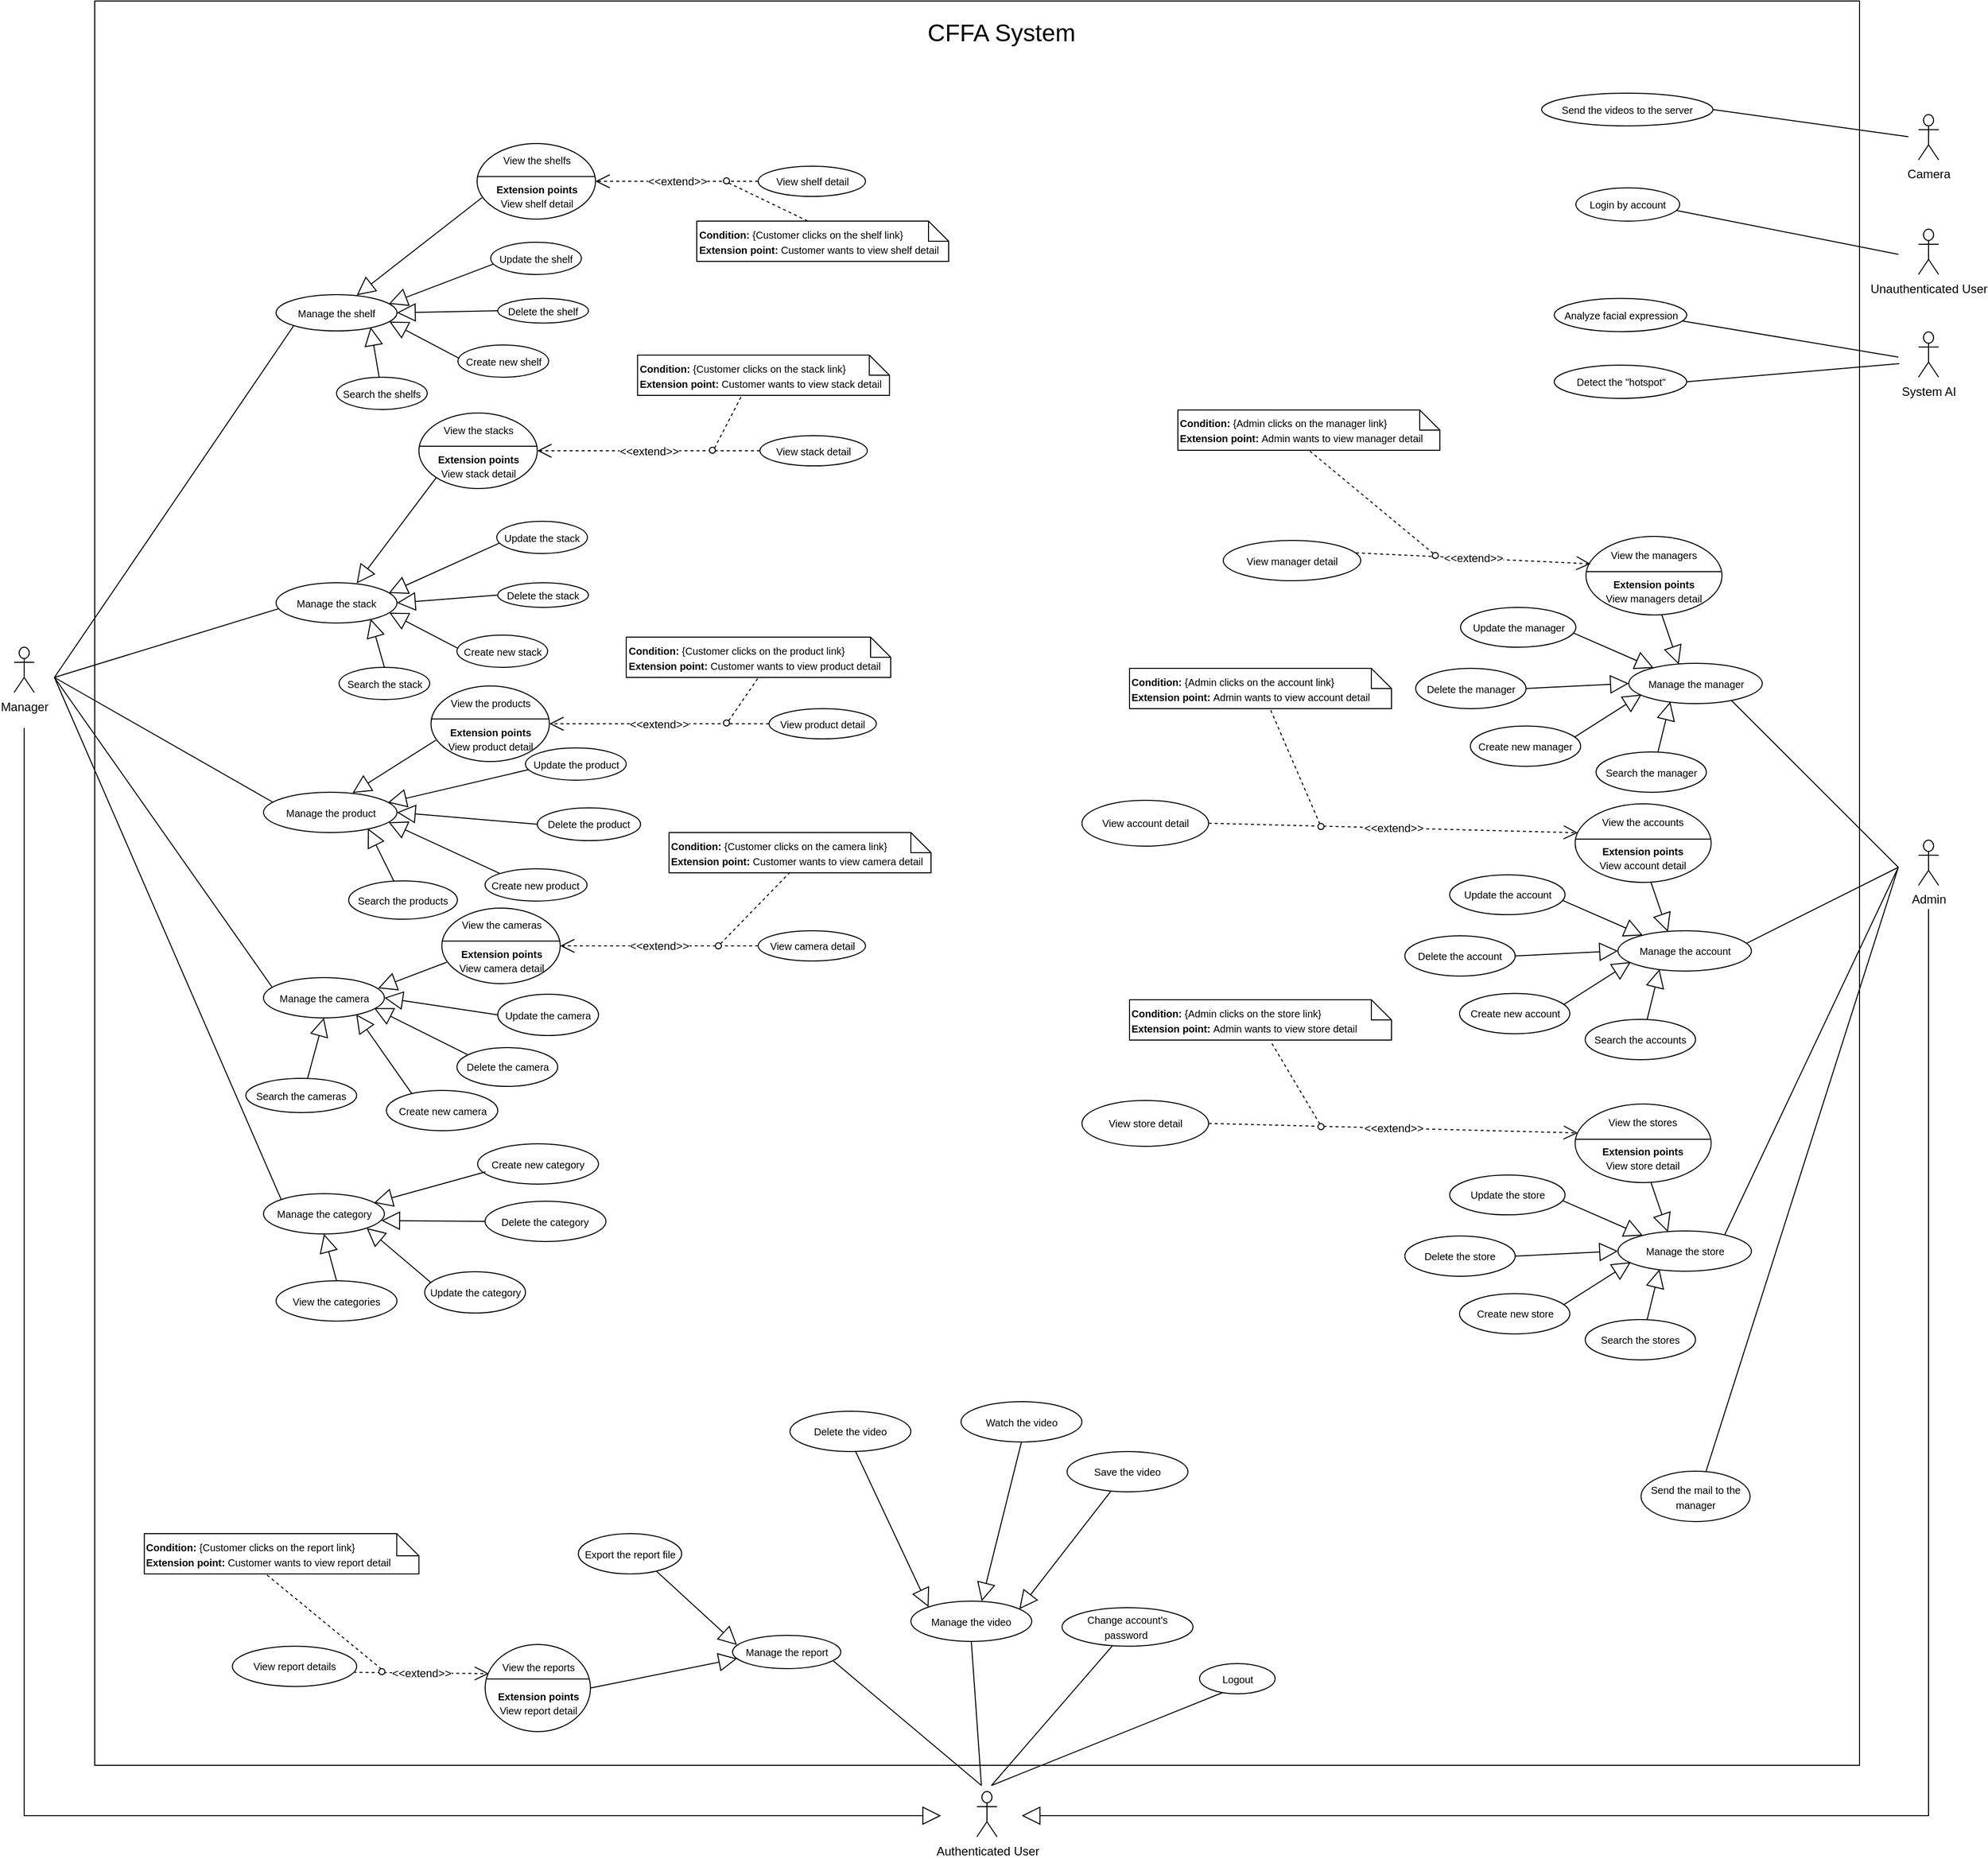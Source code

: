 <mxfile version="14.5.1" type="device"><diagram id="6UJ6OiUAnsXP5WU5iYvn" name="UsecaseOverview"><mxGraphModel dx="1186" dy="615" grid="1" gridSize="10" guides="1" tooltips="1" connect="1" arrows="1" fold="1" page="1" pageScale="1" pageWidth="850" pageHeight="1100" math="0" shadow="0"><root><mxCell id="0"/><mxCell id="1" parent="0"/><mxCell id="INBuplyQTcS28SzZKjMm-2" value="" style="whiteSpace=wrap;html=1;aspect=fixed;" parent="1" vertex="1"><mxGeometry x="110" y="30" width="1751.5" height="1751.5" as="geometry"/></mxCell><mxCell id="INBuplyQTcS28SzZKjMm-3" value="Manager" style="shape=umlActor;verticalLabelPosition=bottom;verticalAlign=top;html=1;outlineConnect=0;" parent="1" vertex="1"><mxGeometry x="30" y="671.5" width="20" height="45" as="geometry"/></mxCell><mxCell id="INBuplyQTcS28SzZKjMm-4" value="&lt;span style=&quot;font-size: 24px&quot;&gt;CFFA System&lt;/span&gt;" style="text;html=1;strokeColor=none;fillColor=none;align=center;verticalAlign=middle;whiteSpace=wrap;rounded=0;" parent="1" vertex="1"><mxGeometry x="845" y="51.5" width="330" height="20" as="geometry"/></mxCell><mxCell id="INBuplyQTcS28SzZKjMm-147" value="&lt;font style=&quot;font-size: 10px&quot;&gt;View the shelfs&lt;br&gt;&lt;br&gt;&lt;b&gt;Extension points&lt;/b&gt;&lt;br&gt;View shelf detail&lt;br&gt;&lt;/font&gt;" style="ellipse;whiteSpace=wrap;html=1;" parent="1" vertex="1"><mxGeometry x="489.5" y="171.5" width="117.5" height="75" as="geometry"/></mxCell><mxCell id="INBuplyQTcS28SzZKjMm-148" value="" style="line;strokeWidth=1;fillColor=none;align=left;verticalAlign=middle;spacingTop=-1;spacingLeft=3;spacingRight=3;rotatable=0;labelPosition=right;points=[];portConstraint=eastwest;fontSize=18;" parent="1" vertex="1"><mxGeometry x="489.5" y="200.25" width="117" height="8" as="geometry"/></mxCell><mxCell id="INBuplyQTcS28SzZKjMm-149" value="&lt;font style=&quot;font-size: 10px&quot;&gt;View shelf detail&lt;br&gt;&lt;/font&gt;" style="ellipse;whiteSpace=wrap;html=1;" parent="1" vertex="1"><mxGeometry x="768.5" y="194" width="106.5" height="30" as="geometry"/></mxCell><mxCell id="INBuplyQTcS28SzZKjMm-152" value="&amp;lt;&amp;lt;extend&amp;gt;&amp;gt;" style="endArrow=open;endSize=12;dashed=1;html=1;exitX=0;exitY=0.5;exitDx=0;exitDy=0;" parent="1" source="INBuplyQTcS28SzZKjMm-149" target="INBuplyQTcS28SzZKjMm-147" edge="1"><mxGeometry width="160" relative="1" as="geometry"><mxPoint x="763.5" y="543.08" as="sourcePoint"/><mxPoint x="923.5" y="543.5" as="targetPoint"/></mxGeometry></mxCell><mxCell id="INBuplyQTcS28SzZKjMm-153" value="&lt;font style=&quot;font-size: 10px&quot;&gt;&lt;b&gt;Condition: &lt;/b&gt;{Customer clicks on the&amp;nbsp;&lt;span style=&quot;text-align: center&quot;&gt;shelf&lt;/span&gt;&amp;nbsp;link}&lt;br&gt;&lt;b&gt;Extension point: &lt;/b&gt;Customer wants to view&amp;nbsp;&lt;span style=&quot;text-align: center&quot;&gt;shelf&lt;/span&gt;&amp;nbsp;detail&lt;/font&gt;" style="shape=note;size=20;whiteSpace=wrap;html=1;align=left;" parent="1" vertex="1"><mxGeometry x="707.5" y="248.5" width="250" height="40" as="geometry"/></mxCell><mxCell id="INBuplyQTcS28SzZKjMm-154" value="" style="endArrow=none;dashed=1;html=1;entryX=0.441;entryY=0;entryDx=0;entryDy=0;entryPerimeter=0;exitX=1;exitY=1;exitDx=0;exitDy=0;" parent="1" source="INBuplyQTcS28SzZKjMm-155" target="INBuplyQTcS28SzZKjMm-153" edge="1"><mxGeometry width="50" height="50" relative="1" as="geometry"><mxPoint x="688.5" y="606.5" as="sourcePoint"/><mxPoint x="738.5" y="556.5" as="targetPoint"/></mxGeometry></mxCell><mxCell id="INBuplyQTcS28SzZKjMm-155" value="" style="ellipse;whiteSpace=wrap;html=1;aspect=fixed;" parent="1" vertex="1"><mxGeometry x="734" y="205.5" width="6" height="6" as="geometry"/></mxCell><mxCell id="INBuplyQTcS28SzZKjMm-156" value="&lt;font style=&quot;font-size: 10px&quot;&gt;Update the&amp;nbsp;&lt;/font&gt;&lt;span style=&quot;font-size: 10px&quot;&gt;shelf&lt;/span&gt;" style="ellipse;whiteSpace=wrap;html=1;fillColor=#ffffff;gradientColor=none;" parent="1" vertex="1"><mxGeometry x="503" y="269.5" width="90" height="32" as="geometry"/></mxCell><mxCell id="INBuplyQTcS28SzZKjMm-157" value="&lt;font style=&quot;font-size: 10px&quot;&gt;Delete the&amp;nbsp;&lt;/font&gt;&lt;span style=&quot;font-size: 10px&quot;&gt;shelf&lt;/span&gt;" style="ellipse;whiteSpace=wrap;html=1;fillColor=#ffffff;gradientColor=none;" parent="1" vertex="1"><mxGeometry x="510" y="325.25" width="90" height="24.5" as="geometry"/></mxCell><mxCell id="INBuplyQTcS28SzZKjMm-158" value="&lt;span style=&quot;font-size: 10px&quot;&gt;Create new&amp;nbsp;&lt;/span&gt;&lt;span style=&quot;font-size: 10px&quot;&gt;shelf&lt;/span&gt;" style="ellipse;whiteSpace=wrap;html=1;fillColor=#ffffff;gradientColor=none;" parent="1" vertex="1"><mxGeometry x="470.5" y="371.5" width="90" height="32" as="geometry"/></mxCell><mxCell id="INBuplyQTcS28SzZKjMm-159" value="&lt;font style=&quot;font-size: 10px&quot;&gt;Search the&amp;nbsp;&lt;/font&gt;&lt;span style=&quot;font-size: 10px&quot;&gt;shelfs&lt;/span&gt;" style="ellipse;whiteSpace=wrap;html=1;fillColor=#ffffff;gradientColor=none;" parent="1" vertex="1"><mxGeometry x="350" y="403.5" width="90" height="32" as="geometry"/></mxCell><mxCell id="INBuplyQTcS28SzZKjMm-280" value="&lt;font&gt;&lt;font style=&quot;font-size: 10px&quot;&gt;Manage the report&lt;/font&gt;&lt;br&gt;&lt;/font&gt;" style="ellipse;whiteSpace=wrap;html=1;" parent="1" vertex="1"><mxGeometry x="743" y="1652.5" width="107.5" height="33" as="geometry"/></mxCell><mxCell id="INBuplyQTcS28SzZKjMm-284" value="&lt;font style=&quot;font-size: 10px&quot;&gt;View the reports&lt;br&gt;&lt;br&gt;&lt;b&gt;Extension points&lt;/b&gt;&lt;br&gt;View report detail&lt;br&gt;&lt;/font&gt;" style="ellipse;whiteSpace=wrap;html=1;" parent="1" vertex="1"><mxGeometry x="497.5" y="1661.5" width="104.5" height="86.5" as="geometry"/></mxCell><mxCell id="INBuplyQTcS28SzZKjMm-285" value="&lt;span style=&quot;font-size: 10px&quot;&gt;Export the report file&lt;/span&gt;" style="ellipse;whiteSpace=wrap;html=1;fillColor=#ffffff;gradientColor=none;" parent="1" vertex="1"><mxGeometry x="590" y="1551.5" width="102.5" height="40" as="geometry"/></mxCell><mxCell id="INBuplyQTcS28SzZKjMm-286" value="&amp;lt;&amp;lt;extend&amp;gt;&amp;gt;" style="endArrow=open;endSize=12;dashed=1;html=1;exitX=0.974;exitY=0.648;exitDx=0;exitDy=0;exitPerimeter=0;entryX=0.035;entryY=0.335;entryDx=0;entryDy=0;entryPerimeter=0;" parent="1" source="INBuplyQTcS28SzZKjMm-292" target="INBuplyQTcS28SzZKjMm-284" edge="1"><mxGeometry width="160" relative="1" as="geometry"><mxPoint x="106.0" y="1610.5" as="sourcePoint"/><mxPoint x="481" y="1686.5" as="targetPoint"/></mxGeometry></mxCell><mxCell id="INBuplyQTcS28SzZKjMm-287" value="&lt;b style=&quot;font-size: 10px&quot;&gt;Condition:&amp;nbsp;&lt;/b&gt;&lt;span style=&quot;font-size: 10px&quot;&gt;{Customer clicks on the&amp;nbsp;&lt;/span&gt;&lt;span style=&quot;font-size: 10px ; text-align: center&quot;&gt;report&lt;/span&gt;&lt;span style=&quot;font-size: 10px&quot;&gt;&amp;nbsp;link}&lt;/span&gt;&lt;br style=&quot;font-size: 10px&quot;&gt;&lt;b style=&quot;font-size: 10px&quot;&gt;Extension point:&amp;nbsp;&lt;/b&gt;&lt;span style=&quot;font-size: 10px&quot;&gt;Customer wants to view&amp;nbsp;&lt;/span&gt;&lt;span style=&quot;font-size: 10px ; text-align: center&quot;&gt;report&lt;/span&gt;&lt;span style=&quot;font-size: 10px&quot;&gt;&amp;nbsp;detail&lt;/span&gt;" style="shape=note;size=22;whiteSpace=wrap;html=1;align=left;" parent="1" vertex="1"><mxGeometry x="159.25" y="1551.5" width="272.5" height="40" as="geometry"/></mxCell><mxCell id="INBuplyQTcS28SzZKjMm-288" value="" style="endArrow=none;dashed=1;html=1;entryX=0.442;entryY=1;entryDx=0;entryDy=0;entryPerimeter=0;exitX=0.081;exitY=0.568;exitDx=0;exitDy=0;exitPerimeter=0;" parent="1" source="INBuplyQTcS28SzZKjMm-289" target="INBuplyQTcS28SzZKjMm-287" edge="1"><mxGeometry width="50" height="50" relative="1" as="geometry"><mxPoint x="241" y="1600.5" as="sourcePoint"/><mxPoint x="291" y="1550.5" as="targetPoint"/></mxGeometry></mxCell><mxCell id="INBuplyQTcS28SzZKjMm-289" value="" style="ellipse;whiteSpace=wrap;html=1;aspect=fixed;direction=south;" parent="1" vertex="1"><mxGeometry x="392" y="1685.5" width="6" height="6" as="geometry"/></mxCell><mxCell id="INBuplyQTcS28SzZKjMm-290" value="" style="line;strokeWidth=1;fillColor=none;align=left;verticalAlign=middle;spacingTop=-1;spacingLeft=3;spacingRight=3;rotatable=0;labelPosition=right;points=[];portConstraint=eastwest;" parent="1" vertex="1"><mxGeometry x="498.5" y="1691.75" width="102" height="8" as="geometry"/></mxCell><mxCell id="INBuplyQTcS28SzZKjMm-292" value="&lt;font style=&quot;font-size: 10px&quot;&gt;View report details&lt;/font&gt;" style="ellipse;whiteSpace=wrap;html=1;fillColor=#ffffff;gradientColor=none;" parent="1" vertex="1"><mxGeometry x="246.63" y="1663.25" width="123.37" height="40" as="geometry"/></mxCell><mxCell id="INBuplyQTcS28SzZKjMm-293" value="" style="endArrow=block;endSize=16;endFill=0;html=1;exitX=0.757;exitY=0.935;exitDx=0;exitDy=0;entryX=0.041;entryY=0.29;entryDx=0;entryDy=0;entryPerimeter=0;exitPerimeter=0;" parent="1" source="INBuplyQTcS28SzZKjMm-285" target="INBuplyQTcS28SzZKjMm-280" edge="1"><mxGeometry width="160" relative="1" as="geometry"><mxPoint x="360.5" y="1407.5" as="sourcePoint"/><mxPoint x="200.5" y="1354.5" as="targetPoint"/></mxGeometry></mxCell><mxCell id="INBuplyQTcS28SzZKjMm-294" value="&lt;font style=&quot;font-size: 10px&quot;&gt;Manage the video&lt;/font&gt;" style="ellipse;whiteSpace=wrap;html=1;fillColor=#ffffff;gradientColor=none;" parent="1" vertex="1"><mxGeometry x="920" y="1618.5" width="120" height="40" as="geometry"/></mxCell><mxCell id="INBuplyQTcS28SzZKjMm-295" value="&lt;font style=&quot;font-size: 10px&quot;&gt;Watch the video&lt;/font&gt;" style="ellipse;whiteSpace=wrap;html=1;fillColor=#ffffff;gradientColor=none;" parent="1" vertex="1"><mxGeometry x="969.75" y="1420.5" width="120" height="40" as="geometry"/></mxCell><mxCell id="INBuplyQTcS28SzZKjMm-296" value="&lt;font style=&quot;font-size: 10px&quot;&gt;Delete the video&lt;/font&gt;" style="ellipse;whiteSpace=wrap;html=1;fillColor=#ffffff;gradientColor=none;" parent="1" vertex="1"><mxGeometry x="800" y="1430" width="120" height="40" as="geometry"/></mxCell><mxCell id="INBuplyQTcS28SzZKjMm-298" value="" style="endArrow=block;endSize=16;endFill=0;html=1;exitX=0.5;exitY=1;exitDx=0;exitDy=0;entryX=0.586;entryY=0.002;entryDx=0;entryDy=0;entryPerimeter=0;" parent="1" source="INBuplyQTcS28SzZKjMm-295" target="INBuplyQTcS28SzZKjMm-294" edge="1"><mxGeometry width="160" relative="1" as="geometry"><mxPoint x="879" y="1428.5" as="sourcePoint"/><mxPoint x="877" y="1576.5" as="targetPoint"/></mxGeometry></mxCell><mxCell id="INBuplyQTcS28SzZKjMm-299" value="" style="endArrow=block;endSize=16;endFill=0;html=1;entryX=0;entryY=0;entryDx=0;entryDy=0;exitX=0.541;exitY=0.985;exitDx=0;exitDy=0;exitPerimeter=0;" parent="1" source="INBuplyQTcS28SzZKjMm-296" target="INBuplyQTcS28SzZKjMm-294" edge="1"><mxGeometry width="160" relative="1" as="geometry"><mxPoint x="80.5" y="1427.5" as="sourcePoint"/><mxPoint x="240.5" y="1427.5" as="targetPoint"/></mxGeometry></mxCell><mxCell id="INBuplyQTcS28SzZKjMm-304" value="&lt;font style=&quot;font-size: 10px&quot;&gt;Manage the category&lt;/font&gt;" style="ellipse;whiteSpace=wrap;html=1;fillColor=#ffffff;gradientColor=none;" parent="1" vertex="1"><mxGeometry x="277.5" y="1214" width="120" height="40" as="geometry"/></mxCell><mxCell id="INBuplyQTcS28SzZKjMm-305" value="&lt;font style=&quot;font-size: 10px&quot;&gt;Create new category&lt;/font&gt;" style="ellipse;whiteSpace=wrap;html=1;fillColor=#ffffff;gradientColor=none;" parent="1" vertex="1"><mxGeometry x="490" y="1164.5" width="120" height="40" as="geometry"/></mxCell><mxCell id="INBuplyQTcS28SzZKjMm-306" value="&lt;font style=&quot;font-size: 10px&quot;&gt;Delete the category&lt;/font&gt;" style="ellipse;whiteSpace=wrap;html=1;fillColor=#ffffff;gradientColor=none;" parent="1" vertex="1"><mxGeometry x="497.38" y="1221.5" width="120" height="40" as="geometry"/></mxCell><mxCell id="INBuplyQTcS28SzZKjMm-307" value="" style="endArrow=block;endSize=16;endFill=0;html=1;entryX=0.915;entryY=0.225;entryDx=0;entryDy=0;entryPerimeter=0;exitX=0.065;exitY=0.696;exitDx=0;exitDy=0;exitPerimeter=0;" parent="1" source="INBuplyQTcS28SzZKjMm-305" target="INBuplyQTcS28SzZKjMm-304" edge="1"><mxGeometry width="160" relative="1" as="geometry"><mxPoint x="190" y="1931.5" as="sourcePoint"/><mxPoint x="350" y="1931.5" as="targetPoint"/></mxGeometry></mxCell><mxCell id="INBuplyQTcS28SzZKjMm-308" value="" style="endArrow=block;endSize=16;endFill=0;html=1;entryX=0.975;entryY=0.667;entryDx=0;entryDy=0;entryPerimeter=0;exitX=0;exitY=0.5;exitDx=0;exitDy=0;" parent="1" source="INBuplyQTcS28SzZKjMm-306" target="INBuplyQTcS28SzZKjMm-304" edge="1"><mxGeometry width="160" relative="1" as="geometry"><mxPoint x="190" y="1931.5" as="sourcePoint"/><mxPoint x="350" y="1931.5" as="targetPoint"/></mxGeometry></mxCell><mxCell id="INBuplyQTcS28SzZKjMm-309" value="" style="endArrow=none;html=1;rounded=0;entryX=0;entryY=0;entryDx=0;entryDy=0;" parent="1" target="INBuplyQTcS28SzZKjMm-304" edge="1"><mxGeometry relative="1" as="geometry"><mxPoint x="70" y="701.5" as="sourcePoint"/><mxPoint x="177.004" y="1971.358" as="targetPoint"/></mxGeometry></mxCell><mxCell id="INBuplyQTcS28SzZKjMm-310" value="Authenticated User" style="shape=umlActor;verticalLabelPosition=bottom;verticalAlign=top;html=1;outlineConnect=0;" parent="1" vertex="1"><mxGeometry x="985.5" y="1807.5" width="20" height="45" as="geometry"/></mxCell><mxCell id="INBuplyQTcS28SzZKjMm-311" value="" style="endArrow=block;endSize=16;endFill=0;html=1;rounded=0;" parent="1" edge="1"><mxGeometry width="160" relative="1" as="geometry"><mxPoint x="40" y="751.5" as="sourcePoint"/><mxPoint x="950" y="1831.5" as="targetPoint"/><Array as="points"><mxPoint x="40" y="1831.5"/></Array></mxGeometry></mxCell><mxCell id="INBuplyQTcS28SzZKjMm-312" value="&lt;font style=&quot;font-size: 10px&quot;&gt;Logout&lt;/font&gt;" style="ellipse;whiteSpace=wrap;html=1;fillColor=#ffffff;gradientColor=none;" parent="1" vertex="1"><mxGeometry x="1206.5" y="1680.5" width="75" height="30" as="geometry"/></mxCell><mxCell id="INBuplyQTcS28SzZKjMm-321" value="" style="endArrow=none;html=1;rounded=0;exitX=0.3;exitY=0.967;exitDx=0;exitDy=0;exitPerimeter=0;" parent="1" source="INBuplyQTcS28SzZKjMm-312" edge="1"><mxGeometry relative="1" as="geometry"><mxPoint x="952.5" y="1675.5" as="sourcePoint"/><mxPoint x="1000" y="1801.5" as="targetPoint"/></mxGeometry></mxCell><mxCell id="INBuplyQTcS28SzZKjMm-323" value="Admin" style="shape=umlActor;verticalLabelPosition=bottom;verticalAlign=top;html=1;outlineConnect=0;" parent="1" vertex="1"><mxGeometry x="1920" y="863" width="20" height="45" as="geometry"/></mxCell><mxCell id="INBuplyQTcS28SzZKjMm-324" value="Unauthenticated User" style="shape=umlActor;verticalLabelPosition=bottom;verticalAlign=top;html=1;outlineConnect=0;" parent="1" vertex="1"><mxGeometry x="1920" y="256.5" width="20" height="45" as="geometry"/></mxCell><mxCell id="INBuplyQTcS28SzZKjMm-329" value="&lt;font style=&quot;font-size: 10px&quot;&gt;View the managers&lt;br&gt;&lt;br&gt;&lt;b&gt;Extension points&lt;/b&gt;&lt;br&gt;View managers detail&lt;br&gt;&lt;/font&gt;" style="ellipse;whiteSpace=wrap;html=1;" parent="1" vertex="1"><mxGeometry x="1590" y="561.5" width="135" height="78" as="geometry"/></mxCell><mxCell id="INBuplyQTcS28SzZKjMm-330" value="&lt;font style=&quot;font-size: 10px&quot;&gt;View manager detail&lt;br&gt;&lt;/font&gt;" style="ellipse;whiteSpace=wrap;html=1;" parent="1" vertex="1"><mxGeometry x="1230" y="565.5" width="136.5" height="40" as="geometry"/></mxCell><mxCell id="INBuplyQTcS28SzZKjMm-331" value="&amp;lt;&amp;lt;extend&amp;gt;&amp;gt;" style="endArrow=open;endSize=12;dashed=1;html=1;entryX=0.034;entryY=0.349;entryDx=0;entryDy=0;entryPerimeter=0;exitX=0.965;exitY=0.309;exitDx=0;exitDy=0;exitPerimeter=0;" parent="1" source="INBuplyQTcS28SzZKjMm-330" target="INBuplyQTcS28SzZKjMm-329" edge="1"><mxGeometry width="160" relative="1" as="geometry"><mxPoint x="2112" y="981" as="sourcePoint"/><mxPoint x="2040" y="1018" as="targetPoint"/></mxGeometry></mxCell><mxCell id="INBuplyQTcS28SzZKjMm-332" value="&lt;font style=&quot;font-size: 10px&quot;&gt;&lt;b&gt;Condition: &lt;/b&gt;{Admin&amp;nbsp;clicks on the&amp;nbsp;&lt;span style=&quot;text-align: center&quot;&gt;manager&lt;/span&gt;&amp;nbsp;link}&lt;br&gt;&lt;b&gt;Extension point:&amp;nbsp;&lt;/b&gt;Admin&amp;nbsp;wants to view&amp;nbsp;&lt;span style=&quot;text-align: center&quot;&gt;manager&lt;/span&gt;&amp;nbsp;detail&lt;/font&gt;" style="shape=note;size=20;whiteSpace=wrap;html=1;align=left;" parent="1" vertex="1"><mxGeometry x="1185" y="436" width="260" height="40" as="geometry"/></mxCell><mxCell id="INBuplyQTcS28SzZKjMm-333" value="" style="endArrow=none;dashed=1;html=1;entryX=0.5;entryY=1;entryDx=0;entryDy=0;entryPerimeter=0;exitX=0;exitY=0;exitDx=0;exitDy=0;" parent="1" source="INBuplyQTcS28SzZKjMm-334" target="INBuplyQTcS28SzZKjMm-332" edge="1"><mxGeometry width="50" height="50" relative="1" as="geometry"><mxPoint x="1805" y="1081" as="sourcePoint"/><mxPoint x="1855" y="1031" as="targetPoint"/></mxGeometry></mxCell><mxCell id="INBuplyQTcS28SzZKjMm-334" value="" style="ellipse;whiteSpace=wrap;html=1;aspect=fixed;" parent="1" vertex="1"><mxGeometry x="1437.5" y="577.5" width="6" height="6" as="geometry"/></mxCell><mxCell id="INBuplyQTcS28SzZKjMm-337" value="&lt;span style=&quot;font-size: 10px&quot;&gt;Update the manager&lt;/span&gt;" style="ellipse;whiteSpace=wrap;html=1;fillColor=#ffffff;gradientColor=none;" parent="1" vertex="1"><mxGeometry x="1465.5" y="632" width="114.5" height="39.5" as="geometry"/></mxCell><mxCell id="INBuplyQTcS28SzZKjMm-352" value="" style="line;strokeWidth=1;fillColor=none;align=left;verticalAlign=middle;spacingTop=-1;spacingLeft=3;spacingRight=3;rotatable=0;labelPosition=right;points=[];portConstraint=eastwest;" parent="1" vertex="1"><mxGeometry x="1590" y="592.5" width="134" height="8" as="geometry"/></mxCell><mxCell id="INBuplyQTcS28SzZKjMm-353" value="" style="endArrow=none;html=1;rounded=0;exitX=0.766;exitY=0.913;exitDx=0;exitDy=0;exitPerimeter=0;" parent="1" source="VjTI8gnujte1KdAlJKVW-103" edge="1"><mxGeometry relative="1" as="geometry"><mxPoint x="1650" y="780.31" as="sourcePoint"/><mxPoint x="1900" y="890" as="targetPoint"/></mxGeometry></mxCell><mxCell id="INBuplyQTcS28SzZKjMm-354" value="&lt;span style=&quot;font-size: 10px&quot;&gt;Login by account&lt;/span&gt;" style="ellipse;whiteSpace=wrap;html=1;fillColor=#ffffff;gradientColor=none;" parent="1" vertex="1"><mxGeometry x="1580" y="215.5" width="103" height="33" as="geometry"/></mxCell><mxCell id="INBuplyQTcS28SzZKjMm-356" value="" style="endArrow=none;html=1;rounded=0;exitX=0.972;exitY=0.682;exitDx=0;exitDy=0;exitPerimeter=0;" parent="1" source="INBuplyQTcS28SzZKjMm-354" edge="1"><mxGeometry relative="1" as="geometry"><mxPoint x="1690.0" y="278.5" as="sourcePoint"/><mxPoint x="1900" y="281.5" as="targetPoint"/></mxGeometry></mxCell><mxCell id="INBuplyQTcS28SzZKjMm-358" value="&lt;span style=&quot;font-size: 10px&quot;&gt;Send the videos to the server&lt;/span&gt;" style="ellipse;whiteSpace=wrap;html=1;fillColor=#ffffff;gradientColor=none;" parent="1" vertex="1"><mxGeometry x="1546" y="121.5" width="170" height="32.5" as="geometry"/></mxCell><mxCell id="INBuplyQTcS28SzZKjMm-359" value="" style="endArrow=none;html=1;rounded=0;exitX=1;exitY=0.5;exitDx=0;exitDy=0;" parent="1" source="INBuplyQTcS28SzZKjMm-358" edge="1"><mxGeometry relative="1" as="geometry"><mxPoint x="1690" y="174.75" as="sourcePoint"/><mxPoint x="1910" y="164.75" as="targetPoint"/></mxGeometry></mxCell><mxCell id="INBuplyQTcS28SzZKjMm-360" value="" style="endArrow=block;endSize=16;endFill=0;html=1;rounded=0;" parent="1" edge="1"><mxGeometry width="160" relative="1" as="geometry"><mxPoint x="1930" y="931.5" as="sourcePoint"/><mxPoint x="1030" y="1831.5" as="targetPoint"/><Array as="points"><mxPoint x="1930" y="1831.5"/></Array></mxGeometry></mxCell><mxCell id="VjTI8gnujte1KdAlJKVW-1" value="&lt;font style=&quot;font-size: 10px&quot;&gt;Manage the shelf&lt;/font&gt;" style="ellipse;whiteSpace=wrap;html=1;" parent="1" vertex="1"><mxGeometry x="290" y="321.5" width="120" height="36" as="geometry"/></mxCell><mxCell id="VjTI8gnujte1KdAlJKVW-13" value="" style="endArrow=block;endSize=16;endFill=0;html=1;entryX=0.667;entryY=0.017;entryDx=0;entryDy=0;entryPerimeter=0;exitX=0.041;exitY=0.717;exitDx=0;exitDy=0;exitPerimeter=0;" parent="1" source="INBuplyQTcS28SzZKjMm-147" target="VjTI8gnujte1KdAlJKVW-1" edge="1"><mxGeometry width="160" relative="1" as="geometry"><mxPoint x="509" y="288.5" as="sourcePoint"/><mxPoint x="371.8" y="307.5" as="targetPoint"/></mxGeometry></mxCell><mxCell id="VjTI8gnujte1KdAlJKVW-14" value="" style="endArrow=block;endSize=16;endFill=0;html=1;entryX=0.933;entryY=0.255;entryDx=0;entryDy=0;entryPerimeter=0;exitX=0.032;exitY=0.673;exitDx=0;exitDy=0;exitPerimeter=0;" parent="1" source="INBuplyQTcS28SzZKjMm-156" target="VjTI8gnujte1KdAlJKVW-1" edge="1"><mxGeometry width="160" relative="1" as="geometry"><mxPoint x="504.318" y="235.275" as="sourcePoint"/><mxPoint x="380.04" y="328.18" as="targetPoint"/></mxGeometry></mxCell><mxCell id="VjTI8gnujte1KdAlJKVW-15" value="" style="endArrow=block;endSize=16;endFill=0;html=1;entryX=1;entryY=0.5;entryDx=0;entryDy=0;exitX=0;exitY=0.5;exitDx=0;exitDy=0;" parent="1" source="INBuplyQTcS28SzZKjMm-157" target="VjTI8gnujte1KdAlJKVW-1" edge="1"><mxGeometry width="160" relative="1" as="geometry"><mxPoint x="522.88" y="301.036" as="sourcePoint"/><mxPoint x="411.96" y="337.7" as="targetPoint"/></mxGeometry></mxCell><mxCell id="VjTI8gnujte1KdAlJKVW-16" value="" style="endArrow=block;endSize=16;endFill=0;html=1;entryX=0.937;entryY=0.743;entryDx=0;entryDy=0;exitX=0.015;exitY=0.417;exitDx=0;exitDy=0;entryPerimeter=0;exitPerimeter=0;" parent="1" source="INBuplyQTcS28SzZKjMm-158" target="VjTI8gnujte1KdAlJKVW-1" edge="1"><mxGeometry width="160" relative="1" as="geometry"><mxPoint x="520.0" y="347.5" as="sourcePoint"/><mxPoint x="420" y="347.5" as="targetPoint"/></mxGeometry></mxCell><mxCell id="VjTI8gnujte1KdAlJKVW-17" value="" style="endArrow=block;endSize=16;endFill=0;html=1;entryX=0.782;entryY=0.898;entryDx=0;entryDy=0;entryPerimeter=0;" parent="1" source="INBuplyQTcS28SzZKjMm-159" target="VjTI8gnujte1KdAlJKVW-1" edge="1"><mxGeometry width="160" relative="1" as="geometry"><mxPoint x="469.9" y="406.244" as="sourcePoint"/><mxPoint x="370.0" y="371.5" as="targetPoint"/></mxGeometry></mxCell><mxCell id="VjTI8gnujte1KdAlJKVW-18" value="" style="endArrow=none;html=1;rounded=0;entryX=0;entryY=1;entryDx=0;entryDy=0;" parent="1" target="VjTI8gnujte1KdAlJKVW-1" edge="1"><mxGeometry relative="1" as="geometry"><mxPoint x="70" y="701.5" as="sourcePoint"/><mxPoint x="262.574" y="1770.428" as="targetPoint"/></mxGeometry></mxCell><mxCell id="VjTI8gnujte1KdAlJKVW-19" value="&lt;font style=&quot;font-size: 10px&quot;&gt;View the stacks&lt;br&gt;&lt;br&gt;&lt;b&gt;Extension points&lt;/b&gt;&lt;br&gt;View stack detail&lt;br&gt;&lt;/font&gt;" style="ellipse;whiteSpace=wrap;html=1;" parent="1" vertex="1"><mxGeometry x="431.75" y="439" width="117.5" height="75" as="geometry"/></mxCell><mxCell id="VjTI8gnujte1KdAlJKVW-20" value="" style="line;strokeWidth=1;fillColor=none;align=left;verticalAlign=middle;spacingTop=-1;spacingLeft=3;spacingRight=3;rotatable=0;labelPosition=right;points=[];portConstraint=eastwest;fontSize=18;" parent="1" vertex="1"><mxGeometry x="432" y="468" width="117" height="8" as="geometry"/></mxCell><mxCell id="VjTI8gnujte1KdAlJKVW-21" value="&lt;font style=&quot;font-size: 10px&quot;&gt;View stack detail&lt;br&gt;&lt;/font&gt;" style="ellipse;whiteSpace=wrap;html=1;" parent="1" vertex="1"><mxGeometry x="770.25" y="461.5" width="106.5" height="30" as="geometry"/></mxCell><mxCell id="VjTI8gnujte1KdAlJKVW-22" value="&amp;lt;&amp;lt;extend&amp;gt;&amp;gt;" style="endArrow=open;endSize=12;dashed=1;html=1;exitX=0;exitY=0.5;exitDx=0;exitDy=0;" parent="1" source="VjTI8gnujte1KdAlJKVW-21" target="VjTI8gnujte1KdAlJKVW-19" edge="1"><mxGeometry width="160" relative="1" as="geometry"><mxPoint x="763.5" y="833.08" as="sourcePoint"/><mxPoint x="923.5" y="833.5" as="targetPoint"/></mxGeometry></mxCell><mxCell id="VjTI8gnujte1KdAlJKVW-23" value="&lt;font style=&quot;font-size: 10px&quot;&gt;&lt;b&gt;Condition: &lt;/b&gt;{Customer clicks on the&amp;nbsp;&lt;span style=&quot;text-align: center&quot;&gt;stack&lt;/span&gt;&amp;nbsp;link}&lt;br&gt;&lt;b&gt;Extension point: &lt;/b&gt;Customer wants to view&amp;nbsp;&lt;span style=&quot;text-align: center&quot;&gt;stack&lt;/span&gt;&amp;nbsp;detail&lt;/font&gt;" style="shape=note;size=20;whiteSpace=wrap;html=1;align=left;" parent="1" vertex="1"><mxGeometry x="648.75" y="381.5" width="250" height="40" as="geometry"/></mxCell><mxCell id="VjTI8gnujte1KdAlJKVW-24" value="" style="endArrow=none;dashed=1;html=1;entryX=0.414;entryY=1;entryDx=0;entryDy=0;entryPerimeter=0;exitX=1;exitY=0;exitDx=0;exitDy=0;" parent="1" source="VjTI8gnujte1KdAlJKVW-25" target="VjTI8gnujte1KdAlJKVW-23" edge="1"><mxGeometry width="50" height="50" relative="1" as="geometry"><mxPoint x="688.5" y="896.5" as="sourcePoint"/><mxPoint x="738.5" y="846.5" as="targetPoint"/></mxGeometry></mxCell><mxCell id="VjTI8gnujte1KdAlJKVW-25" value="" style="ellipse;whiteSpace=wrap;html=1;aspect=fixed;" parent="1" vertex="1"><mxGeometry x="720" y="473" width="6" height="6" as="geometry"/></mxCell><mxCell id="VjTI8gnujte1KdAlJKVW-26" value="&lt;font style=&quot;font-size: 10px&quot;&gt;Update the&amp;nbsp;&lt;/font&gt;&lt;span style=&quot;font-size: 10px&quot;&gt;stack&lt;/span&gt;" style="ellipse;whiteSpace=wrap;html=1;fillColor=#ffffff;gradientColor=none;" parent="1" vertex="1"><mxGeometry x="509" y="546.5" width="90" height="32" as="geometry"/></mxCell><mxCell id="VjTI8gnujte1KdAlJKVW-27" value="&lt;font style=&quot;font-size: 10px&quot;&gt;&lt;font style=&quot;font-size: 10px&quot;&gt;Delete the&amp;nbsp;&lt;/font&gt;stack&lt;/font&gt;" style="ellipse;whiteSpace=wrap;html=1;fillColor=#ffffff;gradientColor=none;" parent="1" vertex="1"><mxGeometry x="510" y="607.5" width="90" height="24.5" as="geometry"/></mxCell><mxCell id="VjTI8gnujte1KdAlJKVW-28" value="&lt;font style=&quot;font-size: 10px&quot;&gt;Create new&amp;nbsp;stack&lt;/font&gt;" style="ellipse;whiteSpace=wrap;html=1;fillColor=#ffffff;gradientColor=none;" parent="1" vertex="1"><mxGeometry x="469.5" y="659.5" width="90" height="32" as="geometry"/></mxCell><mxCell id="VjTI8gnujte1KdAlJKVW-29" value="&lt;font style=&quot;font-size: 10px&quot;&gt;&lt;font style=&quot;font-size: 10px&quot;&gt;Search the&amp;nbsp;&lt;/font&gt;stack&lt;/font&gt;" style="ellipse;whiteSpace=wrap;html=1;fillColor=#ffffff;gradientColor=none;" parent="1" vertex="1"><mxGeometry x="352.5" y="691.5" width="90" height="32" as="geometry"/></mxCell><mxCell id="VjTI8gnujte1KdAlJKVW-30" value="&lt;font style=&quot;font-size: 10px&quot;&gt;Manage the stack&lt;/font&gt;" style="ellipse;whiteSpace=wrap;html=1;" parent="1" vertex="1"><mxGeometry x="290" y="607.5" width="120" height="40" as="geometry"/></mxCell><mxCell id="VjTI8gnujte1KdAlJKVW-31" value="" style="endArrow=block;endSize=16;endFill=0;html=1;entryX=0.667;entryY=0.017;entryDx=0;entryDy=0;entryPerimeter=0;exitX=0;exitY=1;exitDx=0;exitDy=0;" parent="1" source="VjTI8gnujte1KdAlJKVW-19" target="VjTI8gnujte1KdAlJKVW-30" edge="1"><mxGeometry width="160" relative="1" as="geometry"><mxPoint x="509" y="578.5" as="sourcePoint"/><mxPoint x="371.8" y="597.5" as="targetPoint"/></mxGeometry></mxCell><mxCell id="VjTI8gnujte1KdAlJKVW-32" value="" style="endArrow=block;endSize=16;endFill=0;html=1;entryX=0.933;entryY=0.255;entryDx=0;entryDy=0;entryPerimeter=0;exitX=0.032;exitY=0.673;exitDx=0;exitDy=0;exitPerimeter=0;" parent="1" source="VjTI8gnujte1KdAlJKVW-26" target="VjTI8gnujte1KdAlJKVW-30" edge="1"><mxGeometry width="160" relative="1" as="geometry"><mxPoint x="504.318" y="525.275" as="sourcePoint"/><mxPoint x="380.04" y="618.18" as="targetPoint"/></mxGeometry></mxCell><mxCell id="VjTI8gnujte1KdAlJKVW-33" value="" style="endArrow=block;endSize=16;endFill=0;html=1;entryX=1;entryY=0.5;entryDx=0;entryDy=0;exitX=0;exitY=0.5;exitDx=0;exitDy=0;" parent="1" source="VjTI8gnujte1KdAlJKVW-27" target="VjTI8gnujte1KdAlJKVW-30" edge="1"><mxGeometry width="160" relative="1" as="geometry"><mxPoint x="522.88" y="591.036" as="sourcePoint"/><mxPoint x="411.96" y="627.7" as="targetPoint"/></mxGeometry></mxCell><mxCell id="VjTI8gnujte1KdAlJKVW-34" value="" style="endArrow=block;endSize=16;endFill=0;html=1;entryX=0.937;entryY=0.743;entryDx=0;entryDy=0;exitX=0.015;exitY=0.417;exitDx=0;exitDy=0;entryPerimeter=0;exitPerimeter=0;" parent="1" source="VjTI8gnujte1KdAlJKVW-28" target="VjTI8gnujte1KdAlJKVW-30" edge="1"><mxGeometry width="160" relative="1" as="geometry"><mxPoint x="520.0" y="637.5" as="sourcePoint"/><mxPoint x="420" y="637.5" as="targetPoint"/></mxGeometry></mxCell><mxCell id="VjTI8gnujte1KdAlJKVW-35" value="" style="endArrow=block;endSize=16;endFill=0;html=1;entryX=0.782;entryY=0.898;entryDx=0;entryDy=0;exitX=0.5;exitY=0;exitDx=0;exitDy=0;entryPerimeter=0;" parent="1" source="VjTI8gnujte1KdAlJKVW-29" target="VjTI8gnujte1KdAlJKVW-30" edge="1"><mxGeometry width="160" relative="1" as="geometry"><mxPoint x="469.9" y="696.244" as="sourcePoint"/><mxPoint x="370.0" y="661.5" as="targetPoint"/></mxGeometry></mxCell><mxCell id="VjTI8gnujte1KdAlJKVW-36" value="" style="endArrow=none;html=1;rounded=0;entryX=0.024;entryY=0.642;entryDx=0;entryDy=0;entryPerimeter=0;" parent="1" target="VjTI8gnujte1KdAlJKVW-30" edge="1"><mxGeometry relative="1" as="geometry"><mxPoint x="70" y="701.5" as="sourcePoint"/><mxPoint x="317.574" y="361.642" as="targetPoint"/></mxGeometry></mxCell><mxCell id="VjTI8gnujte1KdAlJKVW-37" value="&lt;font style=&quot;font-size: 10px&quot;&gt;View the products&lt;br&gt;&lt;br&gt;&lt;b&gt;Extension points&lt;/b&gt;&lt;br&gt;View product detail&lt;br&gt;&lt;/font&gt;" style="ellipse;whiteSpace=wrap;html=1;" parent="1" vertex="1"><mxGeometry x="443.75" y="710" width="117.5" height="75" as="geometry"/></mxCell><mxCell id="VjTI8gnujte1KdAlJKVW-38" value="" style="line;strokeWidth=1;fillColor=none;align=left;verticalAlign=middle;spacingTop=-1;spacingLeft=3;spacingRight=3;rotatable=0;labelPosition=right;points=[];portConstraint=eastwest;fontSize=18;" parent="1" vertex="1"><mxGeometry x="443.75" y="738.75" width="117" height="8" as="geometry"/></mxCell><mxCell id="VjTI8gnujte1KdAlJKVW-39" value="&lt;font style=&quot;font-size: 10px&quot;&gt;View product detail&lt;br&gt;&lt;/font&gt;" style="ellipse;whiteSpace=wrap;html=1;" parent="1" vertex="1"><mxGeometry x="779.25" y="732.5" width="106.5" height="30" as="geometry"/></mxCell><mxCell id="VjTI8gnujte1KdAlJKVW-40" value="&amp;lt;&amp;lt;extend&amp;gt;&amp;gt;" style="endArrow=open;endSize=12;dashed=1;html=1;exitX=0;exitY=0.5;exitDx=0;exitDy=0;" parent="1" source="VjTI8gnujte1KdAlJKVW-39" target="VjTI8gnujte1KdAlJKVW-37" edge="1"><mxGeometry width="160" relative="1" as="geometry"><mxPoint x="776" y="1139.08" as="sourcePoint"/><mxPoint x="936" y="1139.5" as="targetPoint"/></mxGeometry></mxCell><mxCell id="VjTI8gnujte1KdAlJKVW-41" value="&lt;font style=&quot;font-size: 10px&quot;&gt;&lt;b&gt;Condition: &lt;/b&gt;{Customer clicks on the&amp;nbsp;&lt;span style=&quot;text-align: center&quot;&gt;product&lt;/span&gt;&amp;nbsp;link}&lt;br&gt;&lt;b&gt;Extension point: &lt;/b&gt;Customer wants to view&amp;nbsp;&lt;span style=&quot;text-align: center&quot;&gt;product&lt;/span&gt;&amp;nbsp;detail&lt;/font&gt;" style="shape=note;size=20;whiteSpace=wrap;html=1;align=left;" parent="1" vertex="1"><mxGeometry x="637.5" y="661.5" width="262.5" height="40" as="geometry"/></mxCell><mxCell id="VjTI8gnujte1KdAlJKVW-42" value="" style="endArrow=none;dashed=1;html=1;entryX=0.5;entryY=1;entryDx=0;entryDy=0;entryPerimeter=0;exitX=1;exitY=0;exitDx=0;exitDy=0;" parent="1" source="VjTI8gnujte1KdAlJKVW-43" target="VjTI8gnujte1KdAlJKVW-41" edge="1"><mxGeometry width="50" height="50" relative="1" as="geometry"><mxPoint x="618.5" y="1019.5" as="sourcePoint"/><mxPoint x="668.5" y="969.5" as="targetPoint"/></mxGeometry></mxCell><mxCell id="VjTI8gnujte1KdAlJKVW-43" value="" style="ellipse;whiteSpace=wrap;html=1;aspect=fixed;" parent="1" vertex="1"><mxGeometry x="734" y="743.75" width="6" height="6" as="geometry"/></mxCell><mxCell id="VjTI8gnujte1KdAlJKVW-44" value="&lt;font style=&quot;font-size: 10px&quot;&gt;Update the product&lt;/font&gt;" style="ellipse;whiteSpace=wrap;html=1;fillColor=#ffffff;gradientColor=none;" parent="1" vertex="1"><mxGeometry x="537.5" y="771.5" width="100" height="32" as="geometry"/></mxCell><mxCell id="VjTI8gnujte1KdAlJKVW-45" value="&lt;font style=&quot;font-size: 10px&quot;&gt;Delete the product&lt;/font&gt;" style="ellipse;whiteSpace=wrap;html=1;fillColor=#ffffff;gradientColor=none;" parent="1" vertex="1"><mxGeometry x="549.25" y="831" width="102.5" height="32.5" as="geometry"/></mxCell><mxCell id="VjTI8gnujte1KdAlJKVW-46" value="&lt;span style=&quot;font-size: 10px&quot;&gt;Create new product&lt;/span&gt;" style="ellipse;whiteSpace=wrap;html=1;fillColor=#ffffff;gradientColor=none;" parent="1" vertex="1"><mxGeometry x="497.38" y="891.5" width="101.25" height="32" as="geometry"/></mxCell><mxCell id="VjTI8gnujte1KdAlJKVW-47" value="&lt;font style=&quot;font-size: 10px&quot;&gt;Search the product&lt;/font&gt;&lt;span style=&quot;font-size: 10px&quot;&gt;s&lt;/span&gt;" style="ellipse;whiteSpace=wrap;html=1;fillColor=#ffffff;gradientColor=none;" parent="1" vertex="1"><mxGeometry x="362" y="903.5" width="108" height="38" as="geometry"/></mxCell><mxCell id="VjTI8gnujte1KdAlJKVW-48" value="&lt;font style=&quot;font-size: 10px&quot;&gt;Manage the product&lt;/font&gt;" style="ellipse;whiteSpace=wrap;html=1;" parent="1" vertex="1"><mxGeometry x="277.5" y="815.5" width="132.5" height="40" as="geometry"/></mxCell><mxCell id="VjTI8gnujte1KdAlJKVW-49" value="" style="endArrow=block;endSize=16;endFill=0;html=1;entryX=0.667;entryY=0.017;entryDx=0;entryDy=0;entryPerimeter=0;exitX=0.041;exitY=0.717;exitDx=0;exitDy=0;exitPerimeter=0;" parent="1" source="VjTI8gnujte1KdAlJKVW-37" target="VjTI8gnujte1KdAlJKVW-48" edge="1"><mxGeometry width="160" relative="1" as="geometry"><mxPoint x="521.5" y="884.5" as="sourcePoint"/><mxPoint x="384.3" y="903.5" as="targetPoint"/></mxGeometry></mxCell><mxCell id="VjTI8gnujte1KdAlJKVW-50" value="" style="endArrow=block;endSize=16;endFill=0;html=1;entryX=0.933;entryY=0.255;entryDx=0;entryDy=0;entryPerimeter=0;exitX=0.032;exitY=0.673;exitDx=0;exitDy=0;exitPerimeter=0;" parent="1" source="VjTI8gnujte1KdAlJKVW-44" target="VjTI8gnujte1KdAlJKVW-48" edge="1"><mxGeometry width="160" relative="1" as="geometry"><mxPoint x="516.818" y="831.275" as="sourcePoint"/><mxPoint x="392.54" y="924.18" as="targetPoint"/></mxGeometry></mxCell><mxCell id="VjTI8gnujte1KdAlJKVW-51" value="" style="endArrow=block;endSize=16;endFill=0;html=1;entryX=1;entryY=0.5;entryDx=0;entryDy=0;exitX=0;exitY=0.5;exitDx=0;exitDy=0;" parent="1" source="VjTI8gnujte1KdAlJKVW-45" target="VjTI8gnujte1KdAlJKVW-48" edge="1"><mxGeometry width="160" relative="1" as="geometry"><mxPoint x="535.38" y="897.036" as="sourcePoint"/><mxPoint x="424.46" y="933.7" as="targetPoint"/></mxGeometry></mxCell><mxCell id="VjTI8gnujte1KdAlJKVW-52" value="" style="endArrow=block;endSize=16;endFill=0;html=1;entryX=0.937;entryY=0.743;entryDx=0;entryDy=0;exitX=0;exitY=0;exitDx=0;exitDy=0;entryPerimeter=0;" parent="1" source="VjTI8gnujte1KdAlJKVW-46" target="VjTI8gnujte1KdAlJKVW-48" edge="1"><mxGeometry width="160" relative="1" as="geometry"><mxPoint x="532.5" y="943.5" as="sourcePoint"/><mxPoint x="432.5" y="943.5" as="targetPoint"/></mxGeometry></mxCell><mxCell id="VjTI8gnujte1KdAlJKVW-53" value="" style="endArrow=block;endSize=16;endFill=0;html=1;entryX=0.782;entryY=0.898;entryDx=0;entryDy=0;entryPerimeter=0;" parent="1" source="VjTI8gnujte1KdAlJKVW-47" target="VjTI8gnujte1KdAlJKVW-48" edge="1"><mxGeometry width="160" relative="1" as="geometry"><mxPoint x="482.4" y="1002.244" as="sourcePoint"/><mxPoint x="382.5" y="967.5" as="targetPoint"/></mxGeometry></mxCell><mxCell id="VjTI8gnujte1KdAlJKVW-55" value="&lt;font style=&quot;font-size: 10px&quot;&gt;View the cameras&lt;br&gt;&lt;br&gt;&lt;b&gt;Extension points&lt;/b&gt;&lt;br&gt;View camera detail&lt;br&gt;&lt;/font&gt;" style="ellipse;whiteSpace=wrap;html=1;" parent="1" vertex="1"><mxGeometry x="454.5" y="930.5" width="117.5" height="75" as="geometry"/></mxCell><mxCell id="VjTI8gnujte1KdAlJKVW-56" value="" style="line;strokeWidth=1;fillColor=none;align=left;verticalAlign=middle;spacingTop=-1;spacingLeft=3;spacingRight=3;rotatable=0;labelPosition=right;points=[];portConstraint=eastwest;fontSize=18;" parent="1" vertex="1"><mxGeometry x="454.5" y="959.25" width="117" height="8" as="geometry"/></mxCell><mxCell id="VjTI8gnujte1KdAlJKVW-57" value="&lt;font style=&quot;font-size: 10px&quot;&gt;View camera detail&lt;br&gt;&lt;/font&gt;" style="ellipse;whiteSpace=wrap;html=1;" parent="1" vertex="1"><mxGeometry x="768.5" y="953" width="106.5" height="30" as="geometry"/></mxCell><mxCell id="VjTI8gnujte1KdAlJKVW-58" value="&amp;lt;&amp;lt;extend&amp;gt;&amp;gt;" style="endArrow=open;endSize=12;dashed=1;html=1;exitX=0;exitY=0.5;exitDx=0;exitDy=0;" parent="1" source="VjTI8gnujte1KdAlJKVW-57" target="VjTI8gnujte1KdAlJKVW-55" edge="1"><mxGeometry width="160" relative="1" as="geometry"><mxPoint x="765.25" y="1433.08" as="sourcePoint"/><mxPoint x="925.25" y="1433.5" as="targetPoint"/></mxGeometry></mxCell><mxCell id="VjTI8gnujte1KdAlJKVW-59" value="&lt;font style=&quot;font-size: 10px&quot;&gt;&lt;b&gt;Condition: &lt;/b&gt;{Customer clicks on the&amp;nbsp;&lt;span style=&quot;text-align: center&quot;&gt;camera&lt;/span&gt;&amp;nbsp;link}&lt;br&gt;&lt;b&gt;Extension point: &lt;/b&gt;Customer wants to view&amp;nbsp;&lt;span style=&quot;text-align: center&quot;&gt;camera&lt;/span&gt;&amp;nbsp;detail&lt;/font&gt;" style="shape=note;size=20;whiteSpace=wrap;html=1;align=left;" parent="1" vertex="1"><mxGeometry x="680" y="855.5" width="260" height="40" as="geometry"/></mxCell><mxCell id="VjTI8gnujte1KdAlJKVW-60" value="" style="endArrow=none;dashed=1;html=1;entryX=0.462;entryY=0.985;entryDx=0;entryDy=0;entryPerimeter=0;exitX=1;exitY=0;exitDx=0;exitDy=0;" parent="1" source="VjTI8gnujte1KdAlJKVW-61" target="VjTI8gnujte1KdAlJKVW-59" edge="1"><mxGeometry width="50" height="50" relative="1" as="geometry"><mxPoint x="690.25" y="1496.5" as="sourcePoint"/><mxPoint x="740.25" y="1446.5" as="targetPoint"/></mxGeometry></mxCell><mxCell id="VjTI8gnujte1KdAlJKVW-61" value="" style="ellipse;whiteSpace=wrap;html=1;aspect=fixed;" parent="1" vertex="1"><mxGeometry x="726" y="965" width="6" height="6" as="geometry"/></mxCell><mxCell id="VjTI8gnujte1KdAlJKVW-62" value="&lt;font style=&quot;font-size: 10px&quot;&gt;Update the&amp;nbsp;&lt;/font&gt;&lt;span style=&quot;font-size: 10px&quot;&gt;camera&lt;/span&gt;" style="ellipse;whiteSpace=wrap;html=1;fillColor=#ffffff;gradientColor=none;" parent="1" vertex="1"><mxGeometry x="510" y="1016" width="100" height="41" as="geometry"/></mxCell><mxCell id="VjTI8gnujte1KdAlJKVW-63" value="&lt;font style=&quot;font-size: 10px&quot;&gt;Delete the camera&lt;/font&gt;" style="ellipse;whiteSpace=wrap;html=1;fillColor=#ffffff;gradientColor=none;" parent="1" vertex="1"><mxGeometry x="469.5" y="1069" width="100" height="38.5" as="geometry"/></mxCell><mxCell id="VjTI8gnujte1KdAlJKVW-64" value="&lt;span style=&quot;font-size: 10px&quot;&gt;Create new&amp;nbsp;&lt;/span&gt;&lt;span style=&quot;font-size: 10px&quot;&gt;camera&lt;/span&gt;" style="ellipse;whiteSpace=wrap;html=1;fillColor=#ffffff;gradientColor=none;" parent="1" vertex="1"><mxGeometry x="399.5" y="1111.5" width="110.5" height="40" as="geometry"/></mxCell><mxCell id="VjTI8gnujte1KdAlJKVW-65" value="&lt;font style=&quot;font-size: 10px&quot;&gt;Search the&amp;nbsp;&lt;/font&gt;&lt;span style=&quot;font-size: 10px&quot;&gt;cameras&lt;/span&gt;" style="ellipse;whiteSpace=wrap;html=1;fillColor=#ffffff;gradientColor=none;" parent="1" vertex="1"><mxGeometry x="260" y="1099.5" width="110" height="34" as="geometry"/></mxCell><mxCell id="VjTI8gnujte1KdAlJKVW-66" value="&lt;font style=&quot;font-size: 10px&quot;&gt;Manage the camera&lt;/font&gt;" style="ellipse;whiteSpace=wrap;html=1;" parent="1" vertex="1"><mxGeometry x="277.5" y="999.5" width="120" height="40" as="geometry"/></mxCell><mxCell id="VjTI8gnujte1KdAlJKVW-67" value="" style="endArrow=block;endSize=16;endFill=0;html=1;entryX=0.948;entryY=0.265;entryDx=0;entryDy=0;entryPerimeter=0;exitX=0.041;exitY=0.717;exitDx=0;exitDy=0;exitPerimeter=0;" parent="1" source="VjTI8gnujte1KdAlJKVW-55" target="VjTI8gnujte1KdAlJKVW-66" edge="1"><mxGeometry width="160" relative="1" as="geometry"><mxPoint x="510.75" y="1178.5" as="sourcePoint"/><mxPoint x="373.55" y="1197.5" as="targetPoint"/></mxGeometry></mxCell><mxCell id="VjTI8gnujte1KdAlJKVW-68" value="" style="endArrow=block;endSize=16;endFill=0;html=1;entryX=1;entryY=0.5;entryDx=0;entryDy=0;exitX=0;exitY=0.5;exitDx=0;exitDy=0;" parent="1" source="VjTI8gnujte1KdAlJKVW-62" target="VjTI8gnujte1KdAlJKVW-66" edge="1"><mxGeometry width="160" relative="1" as="geometry"><mxPoint x="506.068" y="1125.275" as="sourcePoint"/><mxPoint x="381.79" y="1218.18" as="targetPoint"/></mxGeometry></mxCell><mxCell id="VjTI8gnujte1KdAlJKVW-69" value="" style="endArrow=block;endSize=16;endFill=0;html=1;entryX=0.915;entryY=0.757;entryDx=0;entryDy=0;exitX=0.107;exitY=0.184;exitDx=0;exitDy=0;entryPerimeter=0;exitPerimeter=0;" parent="1" source="VjTI8gnujte1KdAlJKVW-63" target="VjTI8gnujte1KdAlJKVW-66" edge="1"><mxGeometry width="160" relative="1" as="geometry"><mxPoint x="524.63" y="1191.036" as="sourcePoint"/><mxPoint x="413.71" y="1227.7" as="targetPoint"/></mxGeometry></mxCell><mxCell id="VjTI8gnujte1KdAlJKVW-70" value="" style="endArrow=block;endSize=16;endFill=0;html=1;entryX=0.767;entryY=0.914;entryDx=0;entryDy=0;exitX=0.228;exitY=0.08;exitDx=0;exitDy=0;entryPerimeter=0;exitPerimeter=0;" parent="1" source="VjTI8gnujte1KdAlJKVW-64" target="VjTI8gnujte1KdAlJKVW-66" edge="1"><mxGeometry width="160" relative="1" as="geometry"><mxPoint x="521.75" y="1237.5" as="sourcePoint"/><mxPoint x="421.75" y="1237.5" as="targetPoint"/></mxGeometry></mxCell><mxCell id="VjTI8gnujte1KdAlJKVW-71" value="" style="endArrow=block;endSize=16;endFill=0;html=1;entryX=0.5;entryY=1;entryDx=0;entryDy=0;exitX=0.557;exitY=0;exitDx=0;exitDy=0;exitPerimeter=0;" parent="1" source="VjTI8gnujte1KdAlJKVW-65" target="VjTI8gnujte1KdAlJKVW-66" edge="1"><mxGeometry width="160" relative="1" as="geometry"><mxPoint x="471.65" y="1296.244" as="sourcePoint"/><mxPoint x="371.75" y="1261.5" as="targetPoint"/></mxGeometry></mxCell><mxCell id="VjTI8gnujte1KdAlJKVW-80" value="" style="endArrow=none;html=1;rounded=0;entryX=0.072;entryY=0.25;entryDx=0;entryDy=0;entryPerimeter=0;" parent="1" target="VjTI8gnujte1KdAlJKVW-48" edge="1"><mxGeometry relative="1" as="geometry"><mxPoint x="70" y="701.5" as="sourcePoint"/><mxPoint x="302.88" y="643.18" as="targetPoint"/></mxGeometry></mxCell><mxCell id="VjTI8gnujte1KdAlJKVW-81" value="" style="endArrow=none;html=1;rounded=0;entryX=0.072;entryY=0.24;entryDx=0;entryDy=0;entryPerimeter=0;" parent="1" target="VjTI8gnujte1KdAlJKVW-66" edge="1"><mxGeometry relative="1" as="geometry"><mxPoint x="70" y="701.5" as="sourcePoint"/><mxPoint x="297.04" y="835.5" as="targetPoint"/></mxGeometry></mxCell><mxCell id="VjTI8gnujte1KdAlJKVW-82" value="&lt;span style=&quot;font-size: 10px&quot;&gt;View the categories&lt;/span&gt;" style="ellipse;whiteSpace=wrap;html=1;fillColor=#ffffff;gradientColor=none;" parent="1" vertex="1"><mxGeometry x="290" y="1300.5" width="120" height="40" as="geometry"/></mxCell><mxCell id="VjTI8gnujte1KdAlJKVW-83" value="&lt;font style=&quot;font-size: 10px&quot;&gt;Update the&amp;nbsp;&lt;/font&gt;&lt;span style=&quot;font-size: 10px&quot;&gt;category&lt;/span&gt;" style="ellipse;whiteSpace=wrap;html=1;fillColor=#ffffff;gradientColor=none;" parent="1" vertex="1"><mxGeometry x="437.5" y="1291.5" width="100" height="41" as="geometry"/></mxCell><mxCell id="VjTI8gnujte1KdAlJKVW-84" value="" style="endArrow=block;endSize=16;endFill=0;html=1;entryX=1;entryY=1;entryDx=0;entryDy=0;exitX=0.063;exitY=0.264;exitDx=0;exitDy=0;exitPerimeter=0;" parent="1" source="VjTI8gnujte1KdAlJKVW-83" target="INBuplyQTcS28SzZKjMm-304" edge="1"><mxGeometry width="160" relative="1" as="geometry"><mxPoint x="507.38" y="1251.5" as="sourcePoint"/><mxPoint x="404.5" y="1250.68" as="targetPoint"/></mxGeometry></mxCell><mxCell id="VjTI8gnujte1KdAlJKVW-85" value="" style="endArrow=block;endSize=16;endFill=0;html=1;entryX=0.5;entryY=1;entryDx=0;entryDy=0;exitX=0.5;exitY=0;exitDx=0;exitDy=0;" parent="1" source="VjTI8gnujte1KdAlJKVW-82" target="INBuplyQTcS28SzZKjMm-304" edge="1"><mxGeometry width="160" relative="1" as="geometry"><mxPoint x="479.55" y="1302.324" as="sourcePoint"/><mxPoint x="389.926" y="1258.142" as="targetPoint"/></mxGeometry></mxCell><mxCell id="VjTI8gnujte1KdAlJKVW-86" value="&lt;font style=&quot;font-size: 10px&quot;&gt;Save the video&lt;/font&gt;" style="ellipse;whiteSpace=wrap;html=1;fillColor=#ffffff;gradientColor=none;" parent="1" vertex="1"><mxGeometry x="1075" y="1470" width="120" height="40" as="geometry"/></mxCell><mxCell id="VjTI8gnujte1KdAlJKVW-87" value="" style="endArrow=block;endSize=16;endFill=0;html=1;exitX=0.362;exitY=0.986;exitDx=0;exitDy=0;exitPerimeter=0;entryX=0.897;entryY=0.2;entryDx=0;entryDy=0;entryPerimeter=0;" parent="1" source="VjTI8gnujte1KdAlJKVW-86" target="INBuplyQTcS28SzZKjMm-294" edge="1"><mxGeometry width="160" relative="1" as="geometry"><mxPoint x="996.5" y="1472.36" as="sourcePoint"/><mxPoint x="919" y="1582.5" as="targetPoint"/></mxGeometry></mxCell><mxCell id="VjTI8gnujte1KdAlJKVW-88" value="&lt;span style=&quot;font-size: 10px&quot;&gt;Change account's password&amp;nbsp;&lt;/span&gt;" style="ellipse;whiteSpace=wrap;html=1;fillColor=#ffffff;gradientColor=none;" parent="1" vertex="1"><mxGeometry x="1070" y="1625" width="130" height="38.25" as="geometry"/></mxCell><mxCell id="VjTI8gnujte1KdAlJKVW-89" value="" style="endArrow=none;html=1;fontSize=18;entryX=0.382;entryY=1;entryDx=0;entryDy=0;entryPerimeter=0;" parent="1" target="VjTI8gnujte1KdAlJKVW-88" edge="1"><mxGeometry width="50" height="50" relative="1" as="geometry"><mxPoint x="1000" y="1801.5" as="sourcePoint"/><mxPoint x="1090" y="1551.5" as="targetPoint"/></mxGeometry></mxCell><mxCell id="VjTI8gnujte1KdAlJKVW-92" value="" style="endArrow=none;html=1;fontSize=18;entryX=0.5;entryY=1;entryDx=0;entryDy=0;" parent="1" target="INBuplyQTcS28SzZKjMm-294" edge="1"><mxGeometry width="50" height="50" relative="1" as="geometry"><mxPoint x="990" y="1801.5" as="sourcePoint"/><mxPoint x="1102.02" y="1681.5" as="targetPoint"/></mxGeometry></mxCell><mxCell id="VjTI8gnujte1KdAlJKVW-93" value="" style="endArrow=none;html=1;fontSize=18;entryX=0.932;entryY=0.773;entryDx=0;entryDy=0;entryPerimeter=0;" parent="1" target="INBuplyQTcS28SzZKjMm-280" edge="1"><mxGeometry width="50" height="50" relative="1" as="geometry"><mxPoint x="990" y="1801.5" as="sourcePoint"/><mxPoint x="935.5" y="1673.25" as="targetPoint"/></mxGeometry></mxCell><mxCell id="VjTI8gnujte1KdAlJKVW-94" value="" style="endArrow=block;endSize=16;endFill=0;html=1;exitX=1;exitY=0.5;exitDx=0;exitDy=0;entryX=0.042;entryY=0.697;entryDx=0;entryDy=0;entryPerimeter=0;" parent="1" source="INBuplyQTcS28SzZKjMm-284" target="INBuplyQTcS28SzZKjMm-280" edge="1"><mxGeometry width="160" relative="1" as="geometry"><mxPoint x="556.145" y="1599.22" as="sourcePoint"/><mxPoint x="715.113" y="1673.53" as="targetPoint"/></mxGeometry></mxCell><mxCell id="VjTI8gnujte1KdAlJKVW-97" value="Camera" style="shape=umlActor;verticalLabelPosition=bottom;verticalAlign=top;html=1;outlineConnect=0;" parent="1" vertex="1"><mxGeometry x="1920" y="142.75" width="20" height="45" as="geometry"/></mxCell><mxCell id="VjTI8gnujte1KdAlJKVW-98" value="System AI" style="shape=umlActor;verticalLabelPosition=bottom;verticalAlign=top;html=1;outlineConnect=0;" parent="1" vertex="1"><mxGeometry x="1920" y="358.5" width="20" height="45" as="geometry"/></mxCell><mxCell id="VjTI8gnujte1KdAlJKVW-99" value="&lt;span style=&quot;font-size: 10px&quot;&gt;Analyze facial expression&lt;/span&gt;" style="ellipse;whiteSpace=wrap;html=1;fillColor=#ffffff;gradientColor=none;" parent="1" vertex="1"><mxGeometry x="1558.5" y="325.25" width="131.5" height="33" as="geometry"/></mxCell><mxCell id="VjTI8gnujte1KdAlJKVW-100" value="" style="endArrow=none;html=1;rounded=0;exitX=0.972;exitY=0.682;exitDx=0;exitDy=0;exitPerimeter=0;" parent="1" source="VjTI8gnujte1KdAlJKVW-99" edge="1"><mxGeometry relative="1" as="geometry"><mxPoint x="1690.0" y="380.5" as="sourcePoint"/><mxPoint x="1900" y="383.5" as="targetPoint"/></mxGeometry></mxCell><mxCell id="VjTI8gnujte1KdAlJKVW-101" value="&lt;span style=&quot;font-size: 10px&quot;&gt;Detect the &quot;hotspot&quot;&lt;/span&gt;" style="ellipse;whiteSpace=wrap;html=1;fillColor=#ffffff;gradientColor=none;" parent="1" vertex="1"><mxGeometry x="1558.5" y="391.5" width="131.5" height="33" as="geometry"/></mxCell><mxCell id="VjTI8gnujte1KdAlJKVW-102" value="" style="endArrow=none;html=1;rounded=0;exitX=1;exitY=0.5;exitDx=0;exitDy=0;" parent="1" source="VjTI8gnujte1KdAlJKVW-101" edge="1"><mxGeometry relative="1" as="geometry"><mxPoint x="1690.75" y="458.5" as="sourcePoint"/><mxPoint x="1901" y="390" as="targetPoint"/></mxGeometry></mxCell><mxCell id="VjTI8gnujte1KdAlJKVW-103" value="&lt;font style=&quot;font-size: 10px&quot;&gt;Manage the manager&lt;/font&gt;" style="ellipse;whiteSpace=wrap;html=1;" parent="1" vertex="1"><mxGeometry x="1632.5" y="687.5" width="132.5" height="40" as="geometry"/></mxCell><mxCell id="VjTI8gnujte1KdAlJKVW-104" value="&lt;span style=&quot;font-size: 10px&quot;&gt;Delete the manager&lt;/span&gt;" style="ellipse;whiteSpace=wrap;html=1;fillColor=#ffffff;gradientColor=none;" parent="1" vertex="1"><mxGeometry x="1421" y="692.5" width="109.5" height="40" as="geometry"/></mxCell><mxCell id="VjTI8gnujte1KdAlJKVW-105" value="&lt;span style=&quot;font-size: 10px&quot;&gt;Create new manager&lt;/span&gt;" style="ellipse;whiteSpace=wrap;html=1;fillColor=#ffffff;gradientColor=none;" parent="1" vertex="1"><mxGeometry x="1475.25" y="749.75" width="109.5" height="40" as="geometry"/></mxCell><mxCell id="VjTI8gnujte1KdAlJKVW-106" value="&lt;span style=&quot;font-size: 10px&quot;&gt;Search the manager&lt;/span&gt;" style="ellipse;whiteSpace=wrap;html=1;fillColor=#ffffff;gradientColor=none;" parent="1" vertex="1"><mxGeometry x="1600" y="775.5" width="109.5" height="40" as="geometry"/></mxCell><mxCell id="VjTI8gnujte1KdAlJKVW-107" value="" style="endArrow=block;endSize=16;endFill=0;html=1;entryX=0.311;entryY=0.954;entryDx=0;entryDy=0;entryPerimeter=0;exitX=0.561;exitY=0.003;exitDx=0;exitDy=0;exitPerimeter=0;" parent="1" source="VjTI8gnujte1KdAlJKVW-106" target="VjTI8gnujte1KdAlJKVW-103" edge="1"><mxGeometry width="160" relative="1" as="geometry"><mxPoint x="1457.854" y="873.428" as="sourcePoint"/><mxPoint x="1432.005" y="821.08" as="targetPoint"/></mxGeometry></mxCell><mxCell id="VjTI8gnujte1KdAlJKVW-108" value="" style="endArrow=block;endSize=16;endFill=0;html=1;entryX=0.096;entryY=0.775;entryDx=0;entryDy=0;exitX=0.942;exitY=0.279;exitDx=0;exitDy=0;exitPerimeter=0;entryPerimeter=0;" parent="1" source="VjTI8gnujte1KdAlJKVW-105" target="VjTI8gnujte1KdAlJKVW-103" edge="1"><mxGeometry width="160" relative="1" as="geometry"><mxPoint x="1599.999" y="772.48" as="sourcePoint"/><mxPoint x="1612.277" y="722.52" as="targetPoint"/></mxGeometry></mxCell><mxCell id="VjTI8gnujte1KdAlJKVW-109" value="" style="endArrow=block;endSize=16;endFill=0;html=1;entryX=0;entryY=0.5;entryDx=0;entryDy=0;exitX=1;exitY=0.5;exitDx=0;exitDy=0;" parent="1" source="VjTI8gnujte1KdAlJKVW-104" target="VjTI8gnujte1KdAlJKVW-103" edge="1"><mxGeometry width="160" relative="1" as="geometry"><mxPoint x="1534.999" y="728.71" as="sourcePoint"/><mxPoint x="1601.82" y="686.3" as="targetPoint"/></mxGeometry></mxCell><mxCell id="VjTI8gnujte1KdAlJKVW-110" value="" style="endArrow=block;endSize=16;endFill=0;html=1;entryX=0.186;entryY=0.115;entryDx=0;entryDy=0;exitX=0.98;exitY=0.645;exitDx=0;exitDy=0;entryPerimeter=0;exitPerimeter=0;" parent="1" source="INBuplyQTcS28SzZKjMm-337" target="VjTI8gnujte1KdAlJKVW-103" edge="1"><mxGeometry width="160" relative="1" as="geometry"><mxPoint x="1580" y="656.5" as="sourcePoint"/><mxPoint x="1682" y="651.5" as="targetPoint"/></mxGeometry></mxCell><mxCell id="VjTI8gnujte1KdAlJKVW-111" value="" style="endArrow=block;endSize=16;endFill=0;html=1;entryX=0.374;entryY=0.025;entryDx=0;entryDy=0;exitX=0.557;exitY=0.996;exitDx=0;exitDy=0;entryPerimeter=0;exitPerimeter=0;" parent="1" source="INBuplyQTcS28SzZKjMm-329" target="VjTI8gnujte1KdAlJKVW-103" edge="1"><mxGeometry width="160" relative="1" as="geometry"><mxPoint x="1587.71" y="667.477" as="sourcePoint"/><mxPoint x="1667.145" y="702.1" as="targetPoint"/></mxGeometry></mxCell><mxCell id="VjTI8gnujte1KdAlJKVW-112" value="&lt;font style=&quot;font-size: 10px&quot;&gt;View the accounts&lt;br&gt;&lt;br&gt;&lt;b&gt;Extension points&lt;/b&gt;&lt;br&gt;View account detail&lt;br&gt;&lt;/font&gt;" style="ellipse;whiteSpace=wrap;html=1;" parent="1" vertex="1"><mxGeometry x="1579.25" y="827" width="135" height="78" as="geometry"/></mxCell><mxCell id="VjTI8gnujte1KdAlJKVW-113" value="&lt;font style=&quot;font-size: 10px&quot;&gt;View account detail&lt;br&gt;&lt;/font&gt;" style="ellipse;whiteSpace=wrap;html=1;" parent="1" vertex="1"><mxGeometry x="1089.75" y="823.5" width="125.75" height="45.5" as="geometry"/></mxCell><mxCell id="VjTI8gnujte1KdAlJKVW-114" value="&amp;lt;&amp;lt;extend&amp;gt;&amp;gt;" style="endArrow=open;endSize=12;dashed=1;html=1;entryX=0.02;entryY=0.368;entryDx=0;entryDy=0;entryPerimeter=0;exitX=1;exitY=0.5;exitDx=0;exitDy=0;" parent="1" source="VjTI8gnujte1KdAlJKVW-113" target="VjTI8gnujte1KdAlJKVW-112" edge="1"><mxGeometry width="160" relative="1" as="geometry"><mxPoint x="2101.25" y="1246.5" as="sourcePoint"/><mxPoint x="2029.25" y="1283.5" as="targetPoint"/></mxGeometry></mxCell><mxCell id="VjTI8gnujte1KdAlJKVW-115" value="&lt;font style=&quot;font-size: 10px&quot;&gt;&lt;b&gt;Condition: &lt;/b&gt;{Admin&amp;nbsp;clicks on the&amp;nbsp;&lt;span style=&quot;text-align: center&quot;&gt;account&lt;/span&gt;&amp;nbsp;link}&lt;br&gt;&lt;b&gt;Extension point:&amp;nbsp;&lt;/b&gt;Admin&amp;nbsp;wants to view&amp;nbsp;&lt;span style=&quot;text-align: center&quot;&gt;account&lt;/span&gt;&amp;nbsp;detail&lt;/font&gt;" style="shape=note;size=20;whiteSpace=wrap;html=1;align=left;" parent="1" vertex="1"><mxGeometry x="1137" y="692.5" width="260" height="40" as="geometry"/></mxCell><mxCell id="VjTI8gnujte1KdAlJKVW-116" value="" style="endArrow=none;dashed=1;html=1;entryX=0.538;entryY=1.024;entryDx=0;entryDy=0;entryPerimeter=0;exitX=0.317;exitY=0.084;exitDx=0;exitDy=0;exitPerimeter=0;" parent="1" source="VjTI8gnujte1KdAlJKVW-117" target="VjTI8gnujte1KdAlJKVW-115" edge="1"><mxGeometry width="50" height="50" relative="1" as="geometry"><mxPoint x="1794.25" y="1346.5" as="sourcePoint"/><mxPoint x="1844.25" y="1296.5" as="targetPoint"/></mxGeometry></mxCell><mxCell id="VjTI8gnujte1KdAlJKVW-117" value="" style="ellipse;whiteSpace=wrap;html=1;aspect=fixed;" parent="1" vertex="1"><mxGeometry x="1324" y="846.5" width="6" height="6" as="geometry"/></mxCell><mxCell id="VjTI8gnujte1KdAlJKVW-118" value="&lt;span style=&quot;font-size: 10px&quot;&gt;Update the account&lt;/span&gt;" style="ellipse;whiteSpace=wrap;html=1;fillColor=#ffffff;gradientColor=none;" parent="1" vertex="1"><mxGeometry x="1454.75" y="897.5" width="114.5" height="39.5" as="geometry"/></mxCell><mxCell id="VjTI8gnujte1KdAlJKVW-120" value="" style="line;strokeWidth=1;fillColor=none;align=left;verticalAlign=middle;spacingTop=-1;spacingLeft=3;spacingRight=3;rotatable=0;labelPosition=right;points=[];portConstraint=eastwest;" parent="1" vertex="1"><mxGeometry x="1579.25" y="858" width="134" height="8" as="geometry"/></mxCell><mxCell id="VjTI8gnujte1KdAlJKVW-121" value="&lt;font style=&quot;font-size: 10px&quot;&gt;Manage the account&lt;/font&gt;" style="ellipse;whiteSpace=wrap;html=1;" parent="1" vertex="1"><mxGeometry x="1621.75" y="953" width="132.5" height="40" as="geometry"/></mxCell><mxCell id="VjTI8gnujte1KdAlJKVW-122" value="&lt;span style=&quot;font-size: 10px&quot;&gt;Delete the account&lt;/span&gt;" style="ellipse;whiteSpace=wrap;html=1;fillColor=#ffffff;gradientColor=none;" parent="1" vertex="1"><mxGeometry x="1410.25" y="958" width="109.5" height="40" as="geometry"/></mxCell><mxCell id="VjTI8gnujte1KdAlJKVW-123" value="&lt;span style=&quot;font-size: 10px&quot;&gt;Create new account&lt;/span&gt;" style="ellipse;whiteSpace=wrap;html=1;fillColor=#ffffff;gradientColor=none;" parent="1" vertex="1"><mxGeometry x="1464.5" y="1015.25" width="109.5" height="40" as="geometry"/></mxCell><mxCell id="VjTI8gnujte1KdAlJKVW-124" value="&lt;span style=&quot;font-size: 10px&quot;&gt;Search the accounts&lt;/span&gt;" style="ellipse;whiteSpace=wrap;html=1;fillColor=#ffffff;gradientColor=none;" parent="1" vertex="1"><mxGeometry x="1589.25" y="1041" width="109.5" height="40" as="geometry"/></mxCell><mxCell id="VjTI8gnujte1KdAlJKVW-125" value="" style="endArrow=block;endSize=16;endFill=0;html=1;entryX=0.311;entryY=0.954;entryDx=0;entryDy=0;entryPerimeter=0;exitX=0.561;exitY=0.003;exitDx=0;exitDy=0;exitPerimeter=0;" parent="1" source="VjTI8gnujte1KdAlJKVW-124" target="VjTI8gnujte1KdAlJKVW-121" edge="1"><mxGeometry width="160" relative="1" as="geometry"><mxPoint x="1447.104" y="1138.928" as="sourcePoint"/><mxPoint x="1421.255" y="1086.58" as="targetPoint"/></mxGeometry></mxCell><mxCell id="VjTI8gnujte1KdAlJKVW-126" value="" style="endArrow=block;endSize=16;endFill=0;html=1;entryX=0.096;entryY=0.775;entryDx=0;entryDy=0;exitX=0.942;exitY=0.279;exitDx=0;exitDy=0;exitPerimeter=0;entryPerimeter=0;" parent="1" source="VjTI8gnujte1KdAlJKVW-123" target="VjTI8gnujte1KdAlJKVW-121" edge="1"><mxGeometry width="160" relative="1" as="geometry"><mxPoint x="1589.249" y="1037.98" as="sourcePoint"/><mxPoint x="1601.527" y="988.02" as="targetPoint"/></mxGeometry></mxCell><mxCell id="VjTI8gnujte1KdAlJKVW-127" value="" style="endArrow=block;endSize=16;endFill=0;html=1;entryX=0;entryY=0.5;entryDx=0;entryDy=0;exitX=1;exitY=0.5;exitDx=0;exitDy=0;" parent="1" source="VjTI8gnujte1KdAlJKVW-122" target="VjTI8gnujte1KdAlJKVW-121" edge="1"><mxGeometry width="160" relative="1" as="geometry"><mxPoint x="1524.249" y="994.21" as="sourcePoint"/><mxPoint x="1591.07" y="951.8" as="targetPoint"/></mxGeometry></mxCell><mxCell id="VjTI8gnujte1KdAlJKVW-128" value="" style="endArrow=block;endSize=16;endFill=0;html=1;entryX=0.186;entryY=0.115;entryDx=0;entryDy=0;exitX=0.98;exitY=0.645;exitDx=0;exitDy=0;entryPerimeter=0;exitPerimeter=0;" parent="1" source="VjTI8gnujte1KdAlJKVW-118" target="VjTI8gnujte1KdAlJKVW-121" edge="1"><mxGeometry width="160" relative="1" as="geometry"><mxPoint x="1569.25" y="922" as="sourcePoint"/><mxPoint x="1671.25" y="917" as="targetPoint"/></mxGeometry></mxCell><mxCell id="VjTI8gnujte1KdAlJKVW-129" value="" style="endArrow=block;endSize=16;endFill=0;html=1;entryX=0.374;entryY=0.025;entryDx=0;entryDy=0;exitX=0.557;exitY=0.996;exitDx=0;exitDy=0;entryPerimeter=0;exitPerimeter=0;" parent="1" source="VjTI8gnujte1KdAlJKVW-112" target="VjTI8gnujte1KdAlJKVW-121" edge="1"><mxGeometry width="160" relative="1" as="geometry"><mxPoint x="1576.96" y="932.977" as="sourcePoint"/><mxPoint x="1656.395" y="967.6" as="targetPoint"/></mxGeometry></mxCell><mxCell id="VjTI8gnujte1KdAlJKVW-131" value="" style="endArrow=none;html=1;rounded=0;exitX=0.964;exitY=0.31;exitDx=0;exitDy=0;exitPerimeter=0;" parent="1" source="VjTI8gnujte1KdAlJKVW-121" edge="1"><mxGeometry relative="1" as="geometry"><mxPoint x="1762.015" y="729.82" as="sourcePoint"/><mxPoint x="1900" y="890" as="targetPoint"/></mxGeometry></mxCell><mxCell id="VjTI8gnujte1KdAlJKVW-132" value="&lt;font style=&quot;font-size: 10px&quot;&gt;View the stores&lt;br&gt;&lt;br&gt;&lt;b&gt;Extension points&lt;/b&gt;&lt;br&gt;View store detail&lt;br&gt;&lt;/font&gt;" style="ellipse;whiteSpace=wrap;html=1;" parent="1" vertex="1"><mxGeometry x="1579.25" y="1125" width="135" height="78" as="geometry"/></mxCell><mxCell id="VjTI8gnujte1KdAlJKVW-133" value="&lt;font style=&quot;font-size: 10px&quot;&gt;View store detail&lt;br&gt;&lt;/font&gt;" style="ellipse;whiteSpace=wrap;html=1;" parent="1" vertex="1"><mxGeometry x="1089.75" y="1121.5" width="125.75" height="45.5" as="geometry"/></mxCell><mxCell id="VjTI8gnujte1KdAlJKVW-134" value="&amp;lt;&amp;lt;extend&amp;gt;&amp;gt;" style="endArrow=open;endSize=12;dashed=1;html=1;entryX=0.02;entryY=0.368;entryDx=0;entryDy=0;entryPerimeter=0;exitX=1;exitY=0.5;exitDx=0;exitDy=0;" parent="1" source="VjTI8gnujte1KdAlJKVW-133" target="VjTI8gnujte1KdAlJKVW-132" edge="1"><mxGeometry width="160" relative="1" as="geometry"><mxPoint x="2101.25" y="1544.5" as="sourcePoint"/><mxPoint x="2029.25" y="1581.5" as="targetPoint"/></mxGeometry></mxCell><mxCell id="VjTI8gnujte1KdAlJKVW-135" value="" style="ellipse;whiteSpace=wrap;html=1;aspect=fixed;" parent="1" vertex="1"><mxGeometry x="1324" y="1144.5" width="6" height="6" as="geometry"/></mxCell><mxCell id="VjTI8gnujte1KdAlJKVW-136" value="&lt;span style=&quot;font-size: 10px&quot;&gt;Update the store&lt;/span&gt;" style="ellipse;whiteSpace=wrap;html=1;fillColor=#ffffff;gradientColor=none;" parent="1" vertex="1"><mxGeometry x="1454.75" y="1195.5" width="114.5" height="39.5" as="geometry"/></mxCell><mxCell id="VjTI8gnujte1KdAlJKVW-137" value="" style="line;strokeWidth=1;fillColor=none;align=left;verticalAlign=middle;spacingTop=-1;spacingLeft=3;spacingRight=3;rotatable=0;labelPosition=right;points=[];portConstraint=eastwest;" parent="1" vertex="1"><mxGeometry x="1579.25" y="1156" width="134" height="8" as="geometry"/></mxCell><mxCell id="VjTI8gnujte1KdAlJKVW-138" value="&lt;font style=&quot;font-size: 10px&quot;&gt;Manage the store&lt;/font&gt;" style="ellipse;whiteSpace=wrap;html=1;" parent="1" vertex="1"><mxGeometry x="1621.75" y="1251" width="132.5" height="40" as="geometry"/></mxCell><mxCell id="VjTI8gnujte1KdAlJKVW-139" value="&lt;span style=&quot;font-size: 10px&quot;&gt;Delete the store&lt;/span&gt;" style="ellipse;whiteSpace=wrap;html=1;fillColor=#ffffff;gradientColor=none;" parent="1" vertex="1"><mxGeometry x="1410.25" y="1256" width="109.5" height="40" as="geometry"/></mxCell><mxCell id="VjTI8gnujte1KdAlJKVW-140" value="&lt;span style=&quot;font-size: 10px&quot;&gt;Create new store&lt;/span&gt;" style="ellipse;whiteSpace=wrap;html=1;fillColor=#ffffff;gradientColor=none;" parent="1" vertex="1"><mxGeometry x="1464.5" y="1313.25" width="109.5" height="40" as="geometry"/></mxCell><mxCell id="VjTI8gnujte1KdAlJKVW-141" value="&lt;span style=&quot;font-size: 10px&quot;&gt;Search the stores&lt;/span&gt;" style="ellipse;whiteSpace=wrap;html=1;fillColor=#ffffff;gradientColor=none;" parent="1" vertex="1"><mxGeometry x="1589.25" y="1339" width="109.5" height="40" as="geometry"/></mxCell><mxCell id="VjTI8gnujte1KdAlJKVW-142" value="" style="endArrow=block;endSize=16;endFill=0;html=1;entryX=0.311;entryY=0.954;entryDx=0;entryDy=0;entryPerimeter=0;exitX=0.561;exitY=0.003;exitDx=0;exitDy=0;exitPerimeter=0;" parent="1" source="VjTI8gnujte1KdAlJKVW-141" target="VjTI8gnujte1KdAlJKVW-138" edge="1"><mxGeometry width="160" relative="1" as="geometry"><mxPoint x="1447.104" y="1436.928" as="sourcePoint"/><mxPoint x="1421.255" y="1384.58" as="targetPoint"/></mxGeometry></mxCell><mxCell id="VjTI8gnujte1KdAlJKVW-143" value="" style="endArrow=block;endSize=16;endFill=0;html=1;entryX=0.096;entryY=0.775;entryDx=0;entryDy=0;exitX=0.942;exitY=0.279;exitDx=0;exitDy=0;exitPerimeter=0;entryPerimeter=0;" parent="1" source="VjTI8gnujte1KdAlJKVW-140" target="VjTI8gnujte1KdAlJKVW-138" edge="1"><mxGeometry width="160" relative="1" as="geometry"><mxPoint x="1589.249" y="1335.98" as="sourcePoint"/><mxPoint x="1601.527" y="1286.02" as="targetPoint"/></mxGeometry></mxCell><mxCell id="VjTI8gnujte1KdAlJKVW-144" value="" style="endArrow=block;endSize=16;endFill=0;html=1;entryX=0;entryY=0.5;entryDx=0;entryDy=0;exitX=1;exitY=0.5;exitDx=0;exitDy=0;" parent="1" source="VjTI8gnujte1KdAlJKVW-139" target="VjTI8gnujte1KdAlJKVW-138" edge="1"><mxGeometry width="160" relative="1" as="geometry"><mxPoint x="1524.249" y="1292.21" as="sourcePoint"/><mxPoint x="1591.07" y="1249.8" as="targetPoint"/></mxGeometry></mxCell><mxCell id="VjTI8gnujte1KdAlJKVW-145" value="" style="endArrow=block;endSize=16;endFill=0;html=1;entryX=0.186;entryY=0.115;entryDx=0;entryDy=0;exitX=0.98;exitY=0.645;exitDx=0;exitDy=0;entryPerimeter=0;exitPerimeter=0;" parent="1" source="VjTI8gnujte1KdAlJKVW-136" target="VjTI8gnujte1KdAlJKVW-138" edge="1"><mxGeometry width="160" relative="1" as="geometry"><mxPoint x="1569.25" y="1220" as="sourcePoint"/><mxPoint x="1671.25" y="1215" as="targetPoint"/></mxGeometry></mxCell><mxCell id="VjTI8gnujte1KdAlJKVW-146" value="" style="endArrow=block;endSize=16;endFill=0;html=1;entryX=0.374;entryY=0.025;entryDx=0;entryDy=0;exitX=0.557;exitY=0.996;exitDx=0;exitDy=0;entryPerimeter=0;exitPerimeter=0;" parent="1" source="VjTI8gnujte1KdAlJKVW-132" target="VjTI8gnujte1KdAlJKVW-138" edge="1"><mxGeometry width="160" relative="1" as="geometry"><mxPoint x="1576.96" y="1230.977" as="sourcePoint"/><mxPoint x="1656.395" y="1265.6" as="targetPoint"/></mxGeometry></mxCell><mxCell id="VjTI8gnujte1KdAlJKVW-147" value="&lt;font style=&quot;font-size: 10px&quot;&gt;&lt;b&gt;Condition: &lt;/b&gt;{Admin&amp;nbsp;clicks on the&amp;nbsp;&lt;span style=&quot;text-align: center&quot;&gt;store&lt;/span&gt;&amp;nbsp;link}&lt;br&gt;&lt;b&gt;Extension point:&amp;nbsp;&lt;/b&gt;Admin&amp;nbsp;wants to view&amp;nbsp;&lt;span style=&quot;text-align: center&quot;&gt;store&lt;/span&gt;&amp;nbsp;detail&lt;/font&gt;" style="shape=note;size=20;whiteSpace=wrap;html=1;align=left;" parent="1" vertex="1"><mxGeometry x="1137" y="1021.5" width="260" height="40" as="geometry"/></mxCell><mxCell id="VjTI8gnujte1KdAlJKVW-148" value="" style="endArrow=none;dashed=1;html=1;entryX=0.538;entryY=1.024;entryDx=0;entryDy=0;entryPerimeter=0;exitX=0.317;exitY=0.063;exitDx=0;exitDy=0;exitPerimeter=0;" parent="1" source="VjTI8gnujte1KdAlJKVW-135" target="VjTI8gnujte1KdAlJKVW-147" edge="1"><mxGeometry width="50" height="50" relative="1" as="geometry"><mxPoint x="1325.902" y="1125.504" as="sourcePoint"/><mxPoint x="1844.25" y="1575" as="targetPoint"/></mxGeometry></mxCell><mxCell id="VjTI8gnujte1KdAlJKVW-149" value="" style="endArrow=none;html=1;rounded=0;exitX=0.801;exitY=0.084;exitDx=0;exitDy=0;exitPerimeter=0;" parent="1" source="VjTI8gnujte1KdAlJKVW-138" edge="1"><mxGeometry relative="1" as="geometry"><mxPoint x="1759.48" y="975.4" as="sourcePoint"/><mxPoint x="1900" y="890" as="targetPoint"/><Array as="points"/></mxGeometry></mxCell><mxCell id="VjTI8gnujte1KdAlJKVW-151" value="&lt;font style=&quot;font-size: 10px&quot;&gt;Send the mail to the manager&lt;/font&gt;" style="ellipse;whiteSpace=wrap;html=1;" parent="1" vertex="1"><mxGeometry x="1644.63" y="1489.5" width="108.25" height="50" as="geometry"/></mxCell><mxCell id="VjTI8gnujte1KdAlJKVW-152" value="" style="endArrow=none;html=1;rounded=0;exitX=0.595;exitY=0.01;exitDx=0;exitDy=0;exitPerimeter=0;" parent="1" source="VjTI8gnujte1KdAlJKVW-151" edge="1"><mxGeometry relative="1" as="geometry"><mxPoint x="1737.883" y="1433.36" as="sourcePoint"/><mxPoint x="1900" y="890" as="targetPoint"/><Array as="points"/></mxGeometry></mxCell></root></mxGraphModel></diagram></mxfile>